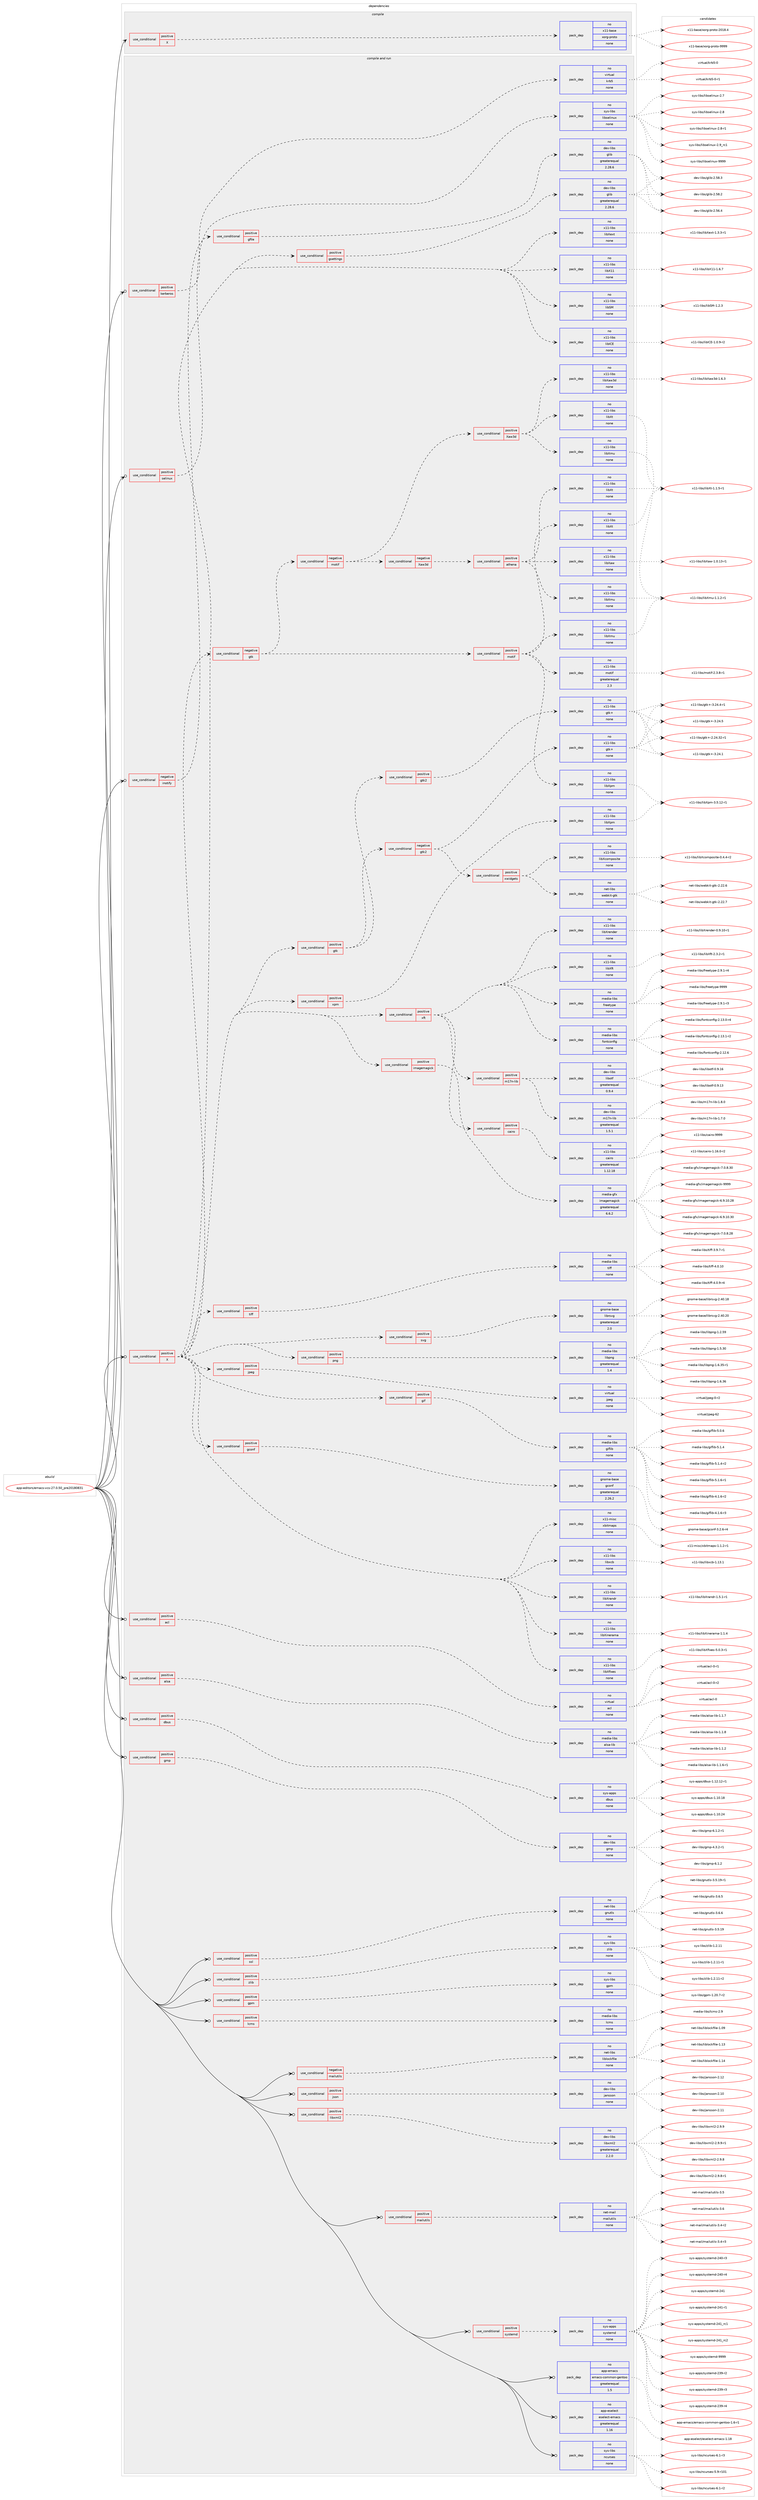 digraph prolog {

# *************
# Graph options
# *************

newrank=true;
concentrate=true;
compound=true;
graph [rankdir=LR,fontname=Helvetica,fontsize=10,ranksep=1.5];#, ranksep=2.5, nodesep=0.2];
edge  [arrowhead=vee];
node  [fontname=Helvetica,fontsize=10];

# **********
# The ebuild
# **********

subgraph cluster_leftcol {
color=gray;
rank=same;
label=<<i>ebuild</i>>;
id [label="app-editors/emacs-vcs-27.0.50_pre20180831", color=red, width=4, href="../app-editors/emacs-vcs-27.0.50_pre20180831.svg"];
}

# ****************
# The dependencies
# ****************

subgraph cluster_midcol {
color=gray;
label=<<i>dependencies</i>>;
subgraph cluster_compile {
fillcolor="#eeeeee";
style=filled;
label=<<i>compile</i>>;
subgraph cond348593 {
dependency1279697 [label=<<TABLE BORDER="0" CELLBORDER="1" CELLSPACING="0" CELLPADDING="4"><TR><TD ROWSPAN="3" CELLPADDING="10">use_conditional</TD></TR><TR><TD>positive</TD></TR><TR><TD>X</TD></TR></TABLE>>, shape=none, color=red];
subgraph pack911200 {
dependency1279698 [label=<<TABLE BORDER="0" CELLBORDER="1" CELLSPACING="0" CELLPADDING="4" WIDTH="220"><TR><TD ROWSPAN="6" CELLPADDING="30">pack_dep</TD></TR><TR><TD WIDTH="110">no</TD></TR><TR><TD>x11-base</TD></TR><TR><TD>xorg-proto</TD></TR><TR><TD>none</TD></TR><TR><TD></TD></TR></TABLE>>, shape=none, color=blue];
}
dependency1279697:e -> dependency1279698:w [weight=20,style="dashed",arrowhead="vee"];
}
id:e -> dependency1279697:w [weight=20,style="solid",arrowhead="vee"];
}
subgraph cluster_compileandrun {
fillcolor="#eeeeee";
style=filled;
label=<<i>compile and run</i>>;
subgraph cond348594 {
dependency1279699 [label=<<TABLE BORDER="0" CELLBORDER="1" CELLSPACING="0" CELLPADDING="4"><TR><TD ROWSPAN="3" CELLPADDING="10">use_conditional</TD></TR><TR><TD>negative</TD></TR><TR><TD>inotify</TD></TR></TABLE>>, shape=none, color=red];
subgraph cond348595 {
dependency1279700 [label=<<TABLE BORDER="0" CELLBORDER="1" CELLSPACING="0" CELLPADDING="4"><TR><TD ROWSPAN="3" CELLPADDING="10">use_conditional</TD></TR><TR><TD>positive</TD></TR><TR><TD>gfile</TD></TR></TABLE>>, shape=none, color=red];
subgraph pack911201 {
dependency1279701 [label=<<TABLE BORDER="0" CELLBORDER="1" CELLSPACING="0" CELLPADDING="4" WIDTH="220"><TR><TD ROWSPAN="6" CELLPADDING="30">pack_dep</TD></TR><TR><TD WIDTH="110">no</TD></TR><TR><TD>dev-libs</TD></TR><TR><TD>glib</TD></TR><TR><TD>greaterequal</TD></TR><TR><TD>2.28.6</TD></TR></TABLE>>, shape=none, color=blue];
}
dependency1279700:e -> dependency1279701:w [weight=20,style="dashed",arrowhead="vee"];
}
dependency1279699:e -> dependency1279700:w [weight=20,style="dashed",arrowhead="vee"];
}
id:e -> dependency1279699:w [weight=20,style="solid",arrowhead="odotvee"];
subgraph cond348596 {
dependency1279702 [label=<<TABLE BORDER="0" CELLBORDER="1" CELLSPACING="0" CELLPADDING="4"><TR><TD ROWSPAN="3" CELLPADDING="10">use_conditional</TD></TR><TR><TD>negative</TD></TR><TR><TD>mailutils</TD></TR></TABLE>>, shape=none, color=red];
subgraph pack911202 {
dependency1279703 [label=<<TABLE BORDER="0" CELLBORDER="1" CELLSPACING="0" CELLPADDING="4" WIDTH="220"><TR><TD ROWSPAN="6" CELLPADDING="30">pack_dep</TD></TR><TR><TD WIDTH="110">no</TD></TR><TR><TD>net-libs</TD></TR><TR><TD>liblockfile</TD></TR><TR><TD>none</TD></TR><TR><TD></TD></TR></TABLE>>, shape=none, color=blue];
}
dependency1279702:e -> dependency1279703:w [weight=20,style="dashed",arrowhead="vee"];
}
id:e -> dependency1279702:w [weight=20,style="solid",arrowhead="odotvee"];
subgraph cond348597 {
dependency1279704 [label=<<TABLE BORDER="0" CELLBORDER="1" CELLSPACING="0" CELLPADDING="4"><TR><TD ROWSPAN="3" CELLPADDING="10">use_conditional</TD></TR><TR><TD>positive</TD></TR><TR><TD>X</TD></TR></TABLE>>, shape=none, color=red];
subgraph pack911203 {
dependency1279705 [label=<<TABLE BORDER="0" CELLBORDER="1" CELLSPACING="0" CELLPADDING="4" WIDTH="220"><TR><TD ROWSPAN="6" CELLPADDING="30">pack_dep</TD></TR><TR><TD WIDTH="110">no</TD></TR><TR><TD>x11-libs</TD></TR><TR><TD>libICE</TD></TR><TR><TD>none</TD></TR><TR><TD></TD></TR></TABLE>>, shape=none, color=blue];
}
dependency1279704:e -> dependency1279705:w [weight=20,style="dashed",arrowhead="vee"];
subgraph pack911204 {
dependency1279706 [label=<<TABLE BORDER="0" CELLBORDER="1" CELLSPACING="0" CELLPADDING="4" WIDTH="220"><TR><TD ROWSPAN="6" CELLPADDING="30">pack_dep</TD></TR><TR><TD WIDTH="110">no</TD></TR><TR><TD>x11-libs</TD></TR><TR><TD>libSM</TD></TR><TR><TD>none</TD></TR><TR><TD></TD></TR></TABLE>>, shape=none, color=blue];
}
dependency1279704:e -> dependency1279706:w [weight=20,style="dashed",arrowhead="vee"];
subgraph pack911205 {
dependency1279707 [label=<<TABLE BORDER="0" CELLBORDER="1" CELLSPACING="0" CELLPADDING="4" WIDTH="220"><TR><TD ROWSPAN="6" CELLPADDING="30">pack_dep</TD></TR><TR><TD WIDTH="110">no</TD></TR><TR><TD>x11-libs</TD></TR><TR><TD>libX11</TD></TR><TR><TD>none</TD></TR><TR><TD></TD></TR></TABLE>>, shape=none, color=blue];
}
dependency1279704:e -> dependency1279707:w [weight=20,style="dashed",arrowhead="vee"];
subgraph pack911206 {
dependency1279708 [label=<<TABLE BORDER="0" CELLBORDER="1" CELLSPACING="0" CELLPADDING="4" WIDTH="220"><TR><TD ROWSPAN="6" CELLPADDING="30">pack_dep</TD></TR><TR><TD WIDTH="110">no</TD></TR><TR><TD>x11-libs</TD></TR><TR><TD>libXext</TD></TR><TR><TD>none</TD></TR><TR><TD></TD></TR></TABLE>>, shape=none, color=blue];
}
dependency1279704:e -> dependency1279708:w [weight=20,style="dashed",arrowhead="vee"];
subgraph pack911207 {
dependency1279709 [label=<<TABLE BORDER="0" CELLBORDER="1" CELLSPACING="0" CELLPADDING="4" WIDTH="220"><TR><TD ROWSPAN="6" CELLPADDING="30">pack_dep</TD></TR><TR><TD WIDTH="110">no</TD></TR><TR><TD>x11-libs</TD></TR><TR><TD>libXfixes</TD></TR><TR><TD>none</TD></TR><TR><TD></TD></TR></TABLE>>, shape=none, color=blue];
}
dependency1279704:e -> dependency1279709:w [weight=20,style="dashed",arrowhead="vee"];
subgraph pack911208 {
dependency1279710 [label=<<TABLE BORDER="0" CELLBORDER="1" CELLSPACING="0" CELLPADDING="4" WIDTH="220"><TR><TD ROWSPAN="6" CELLPADDING="30">pack_dep</TD></TR><TR><TD WIDTH="110">no</TD></TR><TR><TD>x11-libs</TD></TR><TR><TD>libXinerama</TD></TR><TR><TD>none</TD></TR><TR><TD></TD></TR></TABLE>>, shape=none, color=blue];
}
dependency1279704:e -> dependency1279710:w [weight=20,style="dashed",arrowhead="vee"];
subgraph pack911209 {
dependency1279711 [label=<<TABLE BORDER="0" CELLBORDER="1" CELLSPACING="0" CELLPADDING="4" WIDTH="220"><TR><TD ROWSPAN="6" CELLPADDING="30">pack_dep</TD></TR><TR><TD WIDTH="110">no</TD></TR><TR><TD>x11-libs</TD></TR><TR><TD>libXrandr</TD></TR><TR><TD>none</TD></TR><TR><TD></TD></TR></TABLE>>, shape=none, color=blue];
}
dependency1279704:e -> dependency1279711:w [weight=20,style="dashed",arrowhead="vee"];
subgraph pack911210 {
dependency1279712 [label=<<TABLE BORDER="0" CELLBORDER="1" CELLSPACING="0" CELLPADDING="4" WIDTH="220"><TR><TD ROWSPAN="6" CELLPADDING="30">pack_dep</TD></TR><TR><TD WIDTH="110">no</TD></TR><TR><TD>x11-libs</TD></TR><TR><TD>libxcb</TD></TR><TR><TD>none</TD></TR><TR><TD></TD></TR></TABLE>>, shape=none, color=blue];
}
dependency1279704:e -> dependency1279712:w [weight=20,style="dashed",arrowhead="vee"];
subgraph pack911211 {
dependency1279713 [label=<<TABLE BORDER="0" CELLBORDER="1" CELLSPACING="0" CELLPADDING="4" WIDTH="220"><TR><TD ROWSPAN="6" CELLPADDING="30">pack_dep</TD></TR><TR><TD WIDTH="110">no</TD></TR><TR><TD>x11-misc</TD></TR><TR><TD>xbitmaps</TD></TR><TR><TD>none</TD></TR><TR><TD></TD></TR></TABLE>>, shape=none, color=blue];
}
dependency1279704:e -> dependency1279713:w [weight=20,style="dashed",arrowhead="vee"];
subgraph cond348598 {
dependency1279714 [label=<<TABLE BORDER="0" CELLBORDER="1" CELLSPACING="0" CELLPADDING="4"><TR><TD ROWSPAN="3" CELLPADDING="10">use_conditional</TD></TR><TR><TD>positive</TD></TR><TR><TD>gconf</TD></TR></TABLE>>, shape=none, color=red];
subgraph pack911212 {
dependency1279715 [label=<<TABLE BORDER="0" CELLBORDER="1" CELLSPACING="0" CELLPADDING="4" WIDTH="220"><TR><TD ROWSPAN="6" CELLPADDING="30">pack_dep</TD></TR><TR><TD WIDTH="110">no</TD></TR><TR><TD>gnome-base</TD></TR><TR><TD>gconf</TD></TR><TR><TD>greaterequal</TD></TR><TR><TD>2.26.2</TD></TR></TABLE>>, shape=none, color=blue];
}
dependency1279714:e -> dependency1279715:w [weight=20,style="dashed",arrowhead="vee"];
}
dependency1279704:e -> dependency1279714:w [weight=20,style="dashed",arrowhead="vee"];
subgraph cond348599 {
dependency1279716 [label=<<TABLE BORDER="0" CELLBORDER="1" CELLSPACING="0" CELLPADDING="4"><TR><TD ROWSPAN="3" CELLPADDING="10">use_conditional</TD></TR><TR><TD>positive</TD></TR><TR><TD>gsettings</TD></TR></TABLE>>, shape=none, color=red];
subgraph pack911213 {
dependency1279717 [label=<<TABLE BORDER="0" CELLBORDER="1" CELLSPACING="0" CELLPADDING="4" WIDTH="220"><TR><TD ROWSPAN="6" CELLPADDING="30">pack_dep</TD></TR><TR><TD WIDTH="110">no</TD></TR><TR><TD>dev-libs</TD></TR><TR><TD>glib</TD></TR><TR><TD>greaterequal</TD></TR><TR><TD>2.28.6</TD></TR></TABLE>>, shape=none, color=blue];
}
dependency1279716:e -> dependency1279717:w [weight=20,style="dashed",arrowhead="vee"];
}
dependency1279704:e -> dependency1279716:w [weight=20,style="dashed",arrowhead="vee"];
subgraph cond348600 {
dependency1279718 [label=<<TABLE BORDER="0" CELLBORDER="1" CELLSPACING="0" CELLPADDING="4"><TR><TD ROWSPAN="3" CELLPADDING="10">use_conditional</TD></TR><TR><TD>positive</TD></TR><TR><TD>gif</TD></TR></TABLE>>, shape=none, color=red];
subgraph pack911214 {
dependency1279719 [label=<<TABLE BORDER="0" CELLBORDER="1" CELLSPACING="0" CELLPADDING="4" WIDTH="220"><TR><TD ROWSPAN="6" CELLPADDING="30">pack_dep</TD></TR><TR><TD WIDTH="110">no</TD></TR><TR><TD>media-libs</TD></TR><TR><TD>giflib</TD></TR><TR><TD>none</TD></TR><TR><TD></TD></TR></TABLE>>, shape=none, color=blue];
}
dependency1279718:e -> dependency1279719:w [weight=20,style="dashed",arrowhead="vee"];
}
dependency1279704:e -> dependency1279718:w [weight=20,style="dashed",arrowhead="vee"];
subgraph cond348601 {
dependency1279720 [label=<<TABLE BORDER="0" CELLBORDER="1" CELLSPACING="0" CELLPADDING="4"><TR><TD ROWSPAN="3" CELLPADDING="10">use_conditional</TD></TR><TR><TD>positive</TD></TR><TR><TD>jpeg</TD></TR></TABLE>>, shape=none, color=red];
subgraph pack911215 {
dependency1279721 [label=<<TABLE BORDER="0" CELLBORDER="1" CELLSPACING="0" CELLPADDING="4" WIDTH="220"><TR><TD ROWSPAN="6" CELLPADDING="30">pack_dep</TD></TR><TR><TD WIDTH="110">no</TD></TR><TR><TD>virtual</TD></TR><TR><TD>jpeg</TD></TR><TR><TD>none</TD></TR><TR><TD></TD></TR></TABLE>>, shape=none, color=blue];
}
dependency1279720:e -> dependency1279721:w [weight=20,style="dashed",arrowhead="vee"];
}
dependency1279704:e -> dependency1279720:w [weight=20,style="dashed",arrowhead="vee"];
subgraph cond348602 {
dependency1279722 [label=<<TABLE BORDER="0" CELLBORDER="1" CELLSPACING="0" CELLPADDING="4"><TR><TD ROWSPAN="3" CELLPADDING="10">use_conditional</TD></TR><TR><TD>positive</TD></TR><TR><TD>png</TD></TR></TABLE>>, shape=none, color=red];
subgraph pack911216 {
dependency1279723 [label=<<TABLE BORDER="0" CELLBORDER="1" CELLSPACING="0" CELLPADDING="4" WIDTH="220"><TR><TD ROWSPAN="6" CELLPADDING="30">pack_dep</TD></TR><TR><TD WIDTH="110">no</TD></TR><TR><TD>media-libs</TD></TR><TR><TD>libpng</TD></TR><TR><TD>greaterequal</TD></TR><TR><TD>1.4</TD></TR></TABLE>>, shape=none, color=blue];
}
dependency1279722:e -> dependency1279723:w [weight=20,style="dashed",arrowhead="vee"];
}
dependency1279704:e -> dependency1279722:w [weight=20,style="dashed",arrowhead="vee"];
subgraph cond348603 {
dependency1279724 [label=<<TABLE BORDER="0" CELLBORDER="1" CELLSPACING="0" CELLPADDING="4"><TR><TD ROWSPAN="3" CELLPADDING="10">use_conditional</TD></TR><TR><TD>positive</TD></TR><TR><TD>svg</TD></TR></TABLE>>, shape=none, color=red];
subgraph pack911217 {
dependency1279725 [label=<<TABLE BORDER="0" CELLBORDER="1" CELLSPACING="0" CELLPADDING="4" WIDTH="220"><TR><TD ROWSPAN="6" CELLPADDING="30">pack_dep</TD></TR><TR><TD WIDTH="110">no</TD></TR><TR><TD>gnome-base</TD></TR><TR><TD>librsvg</TD></TR><TR><TD>greaterequal</TD></TR><TR><TD>2.0</TD></TR></TABLE>>, shape=none, color=blue];
}
dependency1279724:e -> dependency1279725:w [weight=20,style="dashed",arrowhead="vee"];
}
dependency1279704:e -> dependency1279724:w [weight=20,style="dashed",arrowhead="vee"];
subgraph cond348604 {
dependency1279726 [label=<<TABLE BORDER="0" CELLBORDER="1" CELLSPACING="0" CELLPADDING="4"><TR><TD ROWSPAN="3" CELLPADDING="10">use_conditional</TD></TR><TR><TD>positive</TD></TR><TR><TD>tiff</TD></TR></TABLE>>, shape=none, color=red];
subgraph pack911218 {
dependency1279727 [label=<<TABLE BORDER="0" CELLBORDER="1" CELLSPACING="0" CELLPADDING="4" WIDTH="220"><TR><TD ROWSPAN="6" CELLPADDING="30">pack_dep</TD></TR><TR><TD WIDTH="110">no</TD></TR><TR><TD>media-libs</TD></TR><TR><TD>tiff</TD></TR><TR><TD>none</TD></TR><TR><TD></TD></TR></TABLE>>, shape=none, color=blue];
}
dependency1279726:e -> dependency1279727:w [weight=20,style="dashed",arrowhead="vee"];
}
dependency1279704:e -> dependency1279726:w [weight=20,style="dashed",arrowhead="vee"];
subgraph cond348605 {
dependency1279728 [label=<<TABLE BORDER="0" CELLBORDER="1" CELLSPACING="0" CELLPADDING="4"><TR><TD ROWSPAN="3" CELLPADDING="10">use_conditional</TD></TR><TR><TD>positive</TD></TR><TR><TD>xpm</TD></TR></TABLE>>, shape=none, color=red];
subgraph pack911219 {
dependency1279729 [label=<<TABLE BORDER="0" CELLBORDER="1" CELLSPACING="0" CELLPADDING="4" WIDTH="220"><TR><TD ROWSPAN="6" CELLPADDING="30">pack_dep</TD></TR><TR><TD WIDTH="110">no</TD></TR><TR><TD>x11-libs</TD></TR><TR><TD>libXpm</TD></TR><TR><TD>none</TD></TR><TR><TD></TD></TR></TABLE>>, shape=none, color=blue];
}
dependency1279728:e -> dependency1279729:w [weight=20,style="dashed",arrowhead="vee"];
}
dependency1279704:e -> dependency1279728:w [weight=20,style="dashed",arrowhead="vee"];
subgraph cond348606 {
dependency1279730 [label=<<TABLE BORDER="0" CELLBORDER="1" CELLSPACING="0" CELLPADDING="4"><TR><TD ROWSPAN="3" CELLPADDING="10">use_conditional</TD></TR><TR><TD>positive</TD></TR><TR><TD>imagemagick</TD></TR></TABLE>>, shape=none, color=red];
subgraph pack911220 {
dependency1279731 [label=<<TABLE BORDER="0" CELLBORDER="1" CELLSPACING="0" CELLPADDING="4" WIDTH="220"><TR><TD ROWSPAN="6" CELLPADDING="30">pack_dep</TD></TR><TR><TD WIDTH="110">no</TD></TR><TR><TD>media-gfx</TD></TR><TR><TD>imagemagick</TD></TR><TR><TD>greaterequal</TD></TR><TR><TD>6.6.2</TD></TR></TABLE>>, shape=none, color=blue];
}
dependency1279730:e -> dependency1279731:w [weight=20,style="dashed",arrowhead="vee"];
}
dependency1279704:e -> dependency1279730:w [weight=20,style="dashed",arrowhead="vee"];
subgraph cond348607 {
dependency1279732 [label=<<TABLE BORDER="0" CELLBORDER="1" CELLSPACING="0" CELLPADDING="4"><TR><TD ROWSPAN="3" CELLPADDING="10">use_conditional</TD></TR><TR><TD>positive</TD></TR><TR><TD>xft</TD></TR></TABLE>>, shape=none, color=red];
subgraph pack911221 {
dependency1279733 [label=<<TABLE BORDER="0" CELLBORDER="1" CELLSPACING="0" CELLPADDING="4" WIDTH="220"><TR><TD ROWSPAN="6" CELLPADDING="30">pack_dep</TD></TR><TR><TD WIDTH="110">no</TD></TR><TR><TD>media-libs</TD></TR><TR><TD>fontconfig</TD></TR><TR><TD>none</TD></TR><TR><TD></TD></TR></TABLE>>, shape=none, color=blue];
}
dependency1279732:e -> dependency1279733:w [weight=20,style="dashed",arrowhead="vee"];
subgraph pack911222 {
dependency1279734 [label=<<TABLE BORDER="0" CELLBORDER="1" CELLSPACING="0" CELLPADDING="4" WIDTH="220"><TR><TD ROWSPAN="6" CELLPADDING="30">pack_dep</TD></TR><TR><TD WIDTH="110">no</TD></TR><TR><TD>media-libs</TD></TR><TR><TD>freetype</TD></TR><TR><TD>none</TD></TR><TR><TD></TD></TR></TABLE>>, shape=none, color=blue];
}
dependency1279732:e -> dependency1279734:w [weight=20,style="dashed",arrowhead="vee"];
subgraph pack911223 {
dependency1279735 [label=<<TABLE BORDER="0" CELLBORDER="1" CELLSPACING="0" CELLPADDING="4" WIDTH="220"><TR><TD ROWSPAN="6" CELLPADDING="30">pack_dep</TD></TR><TR><TD WIDTH="110">no</TD></TR><TR><TD>x11-libs</TD></TR><TR><TD>libXft</TD></TR><TR><TD>none</TD></TR><TR><TD></TD></TR></TABLE>>, shape=none, color=blue];
}
dependency1279732:e -> dependency1279735:w [weight=20,style="dashed",arrowhead="vee"];
subgraph pack911224 {
dependency1279736 [label=<<TABLE BORDER="0" CELLBORDER="1" CELLSPACING="0" CELLPADDING="4" WIDTH="220"><TR><TD ROWSPAN="6" CELLPADDING="30">pack_dep</TD></TR><TR><TD WIDTH="110">no</TD></TR><TR><TD>x11-libs</TD></TR><TR><TD>libXrender</TD></TR><TR><TD>none</TD></TR><TR><TD></TD></TR></TABLE>>, shape=none, color=blue];
}
dependency1279732:e -> dependency1279736:w [weight=20,style="dashed",arrowhead="vee"];
subgraph cond348608 {
dependency1279737 [label=<<TABLE BORDER="0" CELLBORDER="1" CELLSPACING="0" CELLPADDING="4"><TR><TD ROWSPAN="3" CELLPADDING="10">use_conditional</TD></TR><TR><TD>positive</TD></TR><TR><TD>cairo</TD></TR></TABLE>>, shape=none, color=red];
subgraph pack911225 {
dependency1279738 [label=<<TABLE BORDER="0" CELLBORDER="1" CELLSPACING="0" CELLPADDING="4" WIDTH="220"><TR><TD ROWSPAN="6" CELLPADDING="30">pack_dep</TD></TR><TR><TD WIDTH="110">no</TD></TR><TR><TD>x11-libs</TD></TR><TR><TD>cairo</TD></TR><TR><TD>greaterequal</TD></TR><TR><TD>1.12.18</TD></TR></TABLE>>, shape=none, color=blue];
}
dependency1279737:e -> dependency1279738:w [weight=20,style="dashed",arrowhead="vee"];
}
dependency1279732:e -> dependency1279737:w [weight=20,style="dashed",arrowhead="vee"];
subgraph cond348609 {
dependency1279739 [label=<<TABLE BORDER="0" CELLBORDER="1" CELLSPACING="0" CELLPADDING="4"><TR><TD ROWSPAN="3" CELLPADDING="10">use_conditional</TD></TR><TR><TD>positive</TD></TR><TR><TD>m17n-lib</TD></TR></TABLE>>, shape=none, color=red];
subgraph pack911226 {
dependency1279740 [label=<<TABLE BORDER="0" CELLBORDER="1" CELLSPACING="0" CELLPADDING="4" WIDTH="220"><TR><TD ROWSPAN="6" CELLPADDING="30">pack_dep</TD></TR><TR><TD WIDTH="110">no</TD></TR><TR><TD>dev-libs</TD></TR><TR><TD>libotf</TD></TR><TR><TD>greaterequal</TD></TR><TR><TD>0.9.4</TD></TR></TABLE>>, shape=none, color=blue];
}
dependency1279739:e -> dependency1279740:w [weight=20,style="dashed",arrowhead="vee"];
subgraph pack911227 {
dependency1279741 [label=<<TABLE BORDER="0" CELLBORDER="1" CELLSPACING="0" CELLPADDING="4" WIDTH="220"><TR><TD ROWSPAN="6" CELLPADDING="30">pack_dep</TD></TR><TR><TD WIDTH="110">no</TD></TR><TR><TD>dev-libs</TD></TR><TR><TD>m17n-lib</TD></TR><TR><TD>greaterequal</TD></TR><TR><TD>1.5.1</TD></TR></TABLE>>, shape=none, color=blue];
}
dependency1279739:e -> dependency1279741:w [weight=20,style="dashed",arrowhead="vee"];
}
dependency1279732:e -> dependency1279739:w [weight=20,style="dashed",arrowhead="vee"];
}
dependency1279704:e -> dependency1279732:w [weight=20,style="dashed",arrowhead="vee"];
subgraph cond348610 {
dependency1279742 [label=<<TABLE BORDER="0" CELLBORDER="1" CELLSPACING="0" CELLPADDING="4"><TR><TD ROWSPAN="3" CELLPADDING="10">use_conditional</TD></TR><TR><TD>positive</TD></TR><TR><TD>gtk</TD></TR></TABLE>>, shape=none, color=red];
subgraph cond348611 {
dependency1279743 [label=<<TABLE BORDER="0" CELLBORDER="1" CELLSPACING="0" CELLPADDING="4"><TR><TD ROWSPAN="3" CELLPADDING="10">use_conditional</TD></TR><TR><TD>positive</TD></TR><TR><TD>gtk2</TD></TR></TABLE>>, shape=none, color=red];
subgraph pack911228 {
dependency1279744 [label=<<TABLE BORDER="0" CELLBORDER="1" CELLSPACING="0" CELLPADDING="4" WIDTH="220"><TR><TD ROWSPAN="6" CELLPADDING="30">pack_dep</TD></TR><TR><TD WIDTH="110">no</TD></TR><TR><TD>x11-libs</TD></TR><TR><TD>gtk+</TD></TR><TR><TD>none</TD></TR><TR><TD></TD></TR></TABLE>>, shape=none, color=blue];
}
dependency1279743:e -> dependency1279744:w [weight=20,style="dashed",arrowhead="vee"];
}
dependency1279742:e -> dependency1279743:w [weight=20,style="dashed",arrowhead="vee"];
subgraph cond348612 {
dependency1279745 [label=<<TABLE BORDER="0" CELLBORDER="1" CELLSPACING="0" CELLPADDING="4"><TR><TD ROWSPAN="3" CELLPADDING="10">use_conditional</TD></TR><TR><TD>negative</TD></TR><TR><TD>gtk2</TD></TR></TABLE>>, shape=none, color=red];
subgraph pack911229 {
dependency1279746 [label=<<TABLE BORDER="0" CELLBORDER="1" CELLSPACING="0" CELLPADDING="4" WIDTH="220"><TR><TD ROWSPAN="6" CELLPADDING="30">pack_dep</TD></TR><TR><TD WIDTH="110">no</TD></TR><TR><TD>x11-libs</TD></TR><TR><TD>gtk+</TD></TR><TR><TD>none</TD></TR><TR><TD></TD></TR></TABLE>>, shape=none, color=blue];
}
dependency1279745:e -> dependency1279746:w [weight=20,style="dashed",arrowhead="vee"];
subgraph cond348613 {
dependency1279747 [label=<<TABLE BORDER="0" CELLBORDER="1" CELLSPACING="0" CELLPADDING="4"><TR><TD ROWSPAN="3" CELLPADDING="10">use_conditional</TD></TR><TR><TD>positive</TD></TR><TR><TD>xwidgets</TD></TR></TABLE>>, shape=none, color=red];
subgraph pack911230 {
dependency1279748 [label=<<TABLE BORDER="0" CELLBORDER="1" CELLSPACING="0" CELLPADDING="4" WIDTH="220"><TR><TD ROWSPAN="6" CELLPADDING="30">pack_dep</TD></TR><TR><TD WIDTH="110">no</TD></TR><TR><TD>net-libs</TD></TR><TR><TD>webkit-gtk</TD></TR><TR><TD>none</TD></TR><TR><TD></TD></TR></TABLE>>, shape=none, color=blue];
}
dependency1279747:e -> dependency1279748:w [weight=20,style="dashed",arrowhead="vee"];
subgraph pack911231 {
dependency1279749 [label=<<TABLE BORDER="0" CELLBORDER="1" CELLSPACING="0" CELLPADDING="4" WIDTH="220"><TR><TD ROWSPAN="6" CELLPADDING="30">pack_dep</TD></TR><TR><TD WIDTH="110">no</TD></TR><TR><TD>x11-libs</TD></TR><TR><TD>libXcomposite</TD></TR><TR><TD>none</TD></TR><TR><TD></TD></TR></TABLE>>, shape=none, color=blue];
}
dependency1279747:e -> dependency1279749:w [weight=20,style="dashed",arrowhead="vee"];
}
dependency1279745:e -> dependency1279747:w [weight=20,style="dashed",arrowhead="vee"];
}
dependency1279742:e -> dependency1279745:w [weight=20,style="dashed",arrowhead="vee"];
}
dependency1279704:e -> dependency1279742:w [weight=20,style="dashed",arrowhead="vee"];
subgraph cond348614 {
dependency1279750 [label=<<TABLE BORDER="0" CELLBORDER="1" CELLSPACING="0" CELLPADDING="4"><TR><TD ROWSPAN="3" CELLPADDING="10">use_conditional</TD></TR><TR><TD>negative</TD></TR><TR><TD>gtk</TD></TR></TABLE>>, shape=none, color=red];
subgraph cond348615 {
dependency1279751 [label=<<TABLE BORDER="0" CELLBORDER="1" CELLSPACING="0" CELLPADDING="4"><TR><TD ROWSPAN="3" CELLPADDING="10">use_conditional</TD></TR><TR><TD>positive</TD></TR><TR><TD>motif</TD></TR></TABLE>>, shape=none, color=red];
subgraph pack911232 {
dependency1279752 [label=<<TABLE BORDER="0" CELLBORDER="1" CELLSPACING="0" CELLPADDING="4" WIDTH="220"><TR><TD ROWSPAN="6" CELLPADDING="30">pack_dep</TD></TR><TR><TD WIDTH="110">no</TD></TR><TR><TD>x11-libs</TD></TR><TR><TD>motif</TD></TR><TR><TD>greaterequal</TD></TR><TR><TD>2.3</TD></TR></TABLE>>, shape=none, color=blue];
}
dependency1279751:e -> dependency1279752:w [weight=20,style="dashed",arrowhead="vee"];
subgraph pack911233 {
dependency1279753 [label=<<TABLE BORDER="0" CELLBORDER="1" CELLSPACING="0" CELLPADDING="4" WIDTH="220"><TR><TD ROWSPAN="6" CELLPADDING="30">pack_dep</TD></TR><TR><TD WIDTH="110">no</TD></TR><TR><TD>x11-libs</TD></TR><TR><TD>libXpm</TD></TR><TR><TD>none</TD></TR><TR><TD></TD></TR></TABLE>>, shape=none, color=blue];
}
dependency1279751:e -> dependency1279753:w [weight=20,style="dashed",arrowhead="vee"];
subgraph pack911234 {
dependency1279754 [label=<<TABLE BORDER="0" CELLBORDER="1" CELLSPACING="0" CELLPADDING="4" WIDTH="220"><TR><TD ROWSPAN="6" CELLPADDING="30">pack_dep</TD></TR><TR><TD WIDTH="110">no</TD></TR><TR><TD>x11-libs</TD></TR><TR><TD>libXmu</TD></TR><TR><TD>none</TD></TR><TR><TD></TD></TR></TABLE>>, shape=none, color=blue];
}
dependency1279751:e -> dependency1279754:w [weight=20,style="dashed",arrowhead="vee"];
subgraph pack911235 {
dependency1279755 [label=<<TABLE BORDER="0" CELLBORDER="1" CELLSPACING="0" CELLPADDING="4" WIDTH="220"><TR><TD ROWSPAN="6" CELLPADDING="30">pack_dep</TD></TR><TR><TD WIDTH="110">no</TD></TR><TR><TD>x11-libs</TD></TR><TR><TD>libXt</TD></TR><TR><TD>none</TD></TR><TR><TD></TD></TR></TABLE>>, shape=none, color=blue];
}
dependency1279751:e -> dependency1279755:w [weight=20,style="dashed",arrowhead="vee"];
}
dependency1279750:e -> dependency1279751:w [weight=20,style="dashed",arrowhead="vee"];
subgraph cond348616 {
dependency1279756 [label=<<TABLE BORDER="0" CELLBORDER="1" CELLSPACING="0" CELLPADDING="4"><TR><TD ROWSPAN="3" CELLPADDING="10">use_conditional</TD></TR><TR><TD>negative</TD></TR><TR><TD>motif</TD></TR></TABLE>>, shape=none, color=red];
subgraph cond348617 {
dependency1279757 [label=<<TABLE BORDER="0" CELLBORDER="1" CELLSPACING="0" CELLPADDING="4"><TR><TD ROWSPAN="3" CELLPADDING="10">use_conditional</TD></TR><TR><TD>positive</TD></TR><TR><TD>Xaw3d</TD></TR></TABLE>>, shape=none, color=red];
subgraph pack911236 {
dependency1279758 [label=<<TABLE BORDER="0" CELLBORDER="1" CELLSPACING="0" CELLPADDING="4" WIDTH="220"><TR><TD ROWSPAN="6" CELLPADDING="30">pack_dep</TD></TR><TR><TD WIDTH="110">no</TD></TR><TR><TD>x11-libs</TD></TR><TR><TD>libXaw3d</TD></TR><TR><TD>none</TD></TR><TR><TD></TD></TR></TABLE>>, shape=none, color=blue];
}
dependency1279757:e -> dependency1279758:w [weight=20,style="dashed",arrowhead="vee"];
subgraph pack911237 {
dependency1279759 [label=<<TABLE BORDER="0" CELLBORDER="1" CELLSPACING="0" CELLPADDING="4" WIDTH="220"><TR><TD ROWSPAN="6" CELLPADDING="30">pack_dep</TD></TR><TR><TD WIDTH="110">no</TD></TR><TR><TD>x11-libs</TD></TR><TR><TD>libXmu</TD></TR><TR><TD>none</TD></TR><TR><TD></TD></TR></TABLE>>, shape=none, color=blue];
}
dependency1279757:e -> dependency1279759:w [weight=20,style="dashed",arrowhead="vee"];
subgraph pack911238 {
dependency1279760 [label=<<TABLE BORDER="0" CELLBORDER="1" CELLSPACING="0" CELLPADDING="4" WIDTH="220"><TR><TD ROWSPAN="6" CELLPADDING="30">pack_dep</TD></TR><TR><TD WIDTH="110">no</TD></TR><TR><TD>x11-libs</TD></TR><TR><TD>libXt</TD></TR><TR><TD>none</TD></TR><TR><TD></TD></TR></TABLE>>, shape=none, color=blue];
}
dependency1279757:e -> dependency1279760:w [weight=20,style="dashed",arrowhead="vee"];
}
dependency1279756:e -> dependency1279757:w [weight=20,style="dashed",arrowhead="vee"];
subgraph cond348618 {
dependency1279761 [label=<<TABLE BORDER="0" CELLBORDER="1" CELLSPACING="0" CELLPADDING="4"><TR><TD ROWSPAN="3" CELLPADDING="10">use_conditional</TD></TR><TR><TD>negative</TD></TR><TR><TD>Xaw3d</TD></TR></TABLE>>, shape=none, color=red];
subgraph cond348619 {
dependency1279762 [label=<<TABLE BORDER="0" CELLBORDER="1" CELLSPACING="0" CELLPADDING="4"><TR><TD ROWSPAN="3" CELLPADDING="10">use_conditional</TD></TR><TR><TD>positive</TD></TR><TR><TD>athena</TD></TR></TABLE>>, shape=none, color=red];
subgraph pack911239 {
dependency1279763 [label=<<TABLE BORDER="0" CELLBORDER="1" CELLSPACING="0" CELLPADDING="4" WIDTH="220"><TR><TD ROWSPAN="6" CELLPADDING="30">pack_dep</TD></TR><TR><TD WIDTH="110">no</TD></TR><TR><TD>x11-libs</TD></TR><TR><TD>libXaw</TD></TR><TR><TD>none</TD></TR><TR><TD></TD></TR></TABLE>>, shape=none, color=blue];
}
dependency1279762:e -> dependency1279763:w [weight=20,style="dashed",arrowhead="vee"];
subgraph pack911240 {
dependency1279764 [label=<<TABLE BORDER="0" CELLBORDER="1" CELLSPACING="0" CELLPADDING="4" WIDTH="220"><TR><TD ROWSPAN="6" CELLPADDING="30">pack_dep</TD></TR><TR><TD WIDTH="110">no</TD></TR><TR><TD>x11-libs</TD></TR><TR><TD>libXmu</TD></TR><TR><TD>none</TD></TR><TR><TD></TD></TR></TABLE>>, shape=none, color=blue];
}
dependency1279762:e -> dependency1279764:w [weight=20,style="dashed",arrowhead="vee"];
subgraph pack911241 {
dependency1279765 [label=<<TABLE BORDER="0" CELLBORDER="1" CELLSPACING="0" CELLPADDING="4" WIDTH="220"><TR><TD ROWSPAN="6" CELLPADDING="30">pack_dep</TD></TR><TR><TD WIDTH="110">no</TD></TR><TR><TD>x11-libs</TD></TR><TR><TD>libXt</TD></TR><TR><TD>none</TD></TR><TR><TD></TD></TR></TABLE>>, shape=none, color=blue];
}
dependency1279762:e -> dependency1279765:w [weight=20,style="dashed",arrowhead="vee"];
}
dependency1279761:e -> dependency1279762:w [weight=20,style="dashed",arrowhead="vee"];
}
dependency1279756:e -> dependency1279761:w [weight=20,style="dashed",arrowhead="vee"];
}
dependency1279750:e -> dependency1279756:w [weight=20,style="dashed",arrowhead="vee"];
}
dependency1279704:e -> dependency1279750:w [weight=20,style="dashed",arrowhead="vee"];
}
id:e -> dependency1279704:w [weight=20,style="solid",arrowhead="odotvee"];
subgraph cond348620 {
dependency1279766 [label=<<TABLE BORDER="0" CELLBORDER="1" CELLSPACING="0" CELLPADDING="4"><TR><TD ROWSPAN="3" CELLPADDING="10">use_conditional</TD></TR><TR><TD>positive</TD></TR><TR><TD>acl</TD></TR></TABLE>>, shape=none, color=red];
subgraph pack911242 {
dependency1279767 [label=<<TABLE BORDER="0" CELLBORDER="1" CELLSPACING="0" CELLPADDING="4" WIDTH="220"><TR><TD ROWSPAN="6" CELLPADDING="30">pack_dep</TD></TR><TR><TD WIDTH="110">no</TD></TR><TR><TD>virtual</TD></TR><TR><TD>acl</TD></TR><TR><TD>none</TD></TR><TR><TD></TD></TR></TABLE>>, shape=none, color=blue];
}
dependency1279766:e -> dependency1279767:w [weight=20,style="dashed",arrowhead="vee"];
}
id:e -> dependency1279766:w [weight=20,style="solid",arrowhead="odotvee"];
subgraph cond348621 {
dependency1279768 [label=<<TABLE BORDER="0" CELLBORDER="1" CELLSPACING="0" CELLPADDING="4"><TR><TD ROWSPAN="3" CELLPADDING="10">use_conditional</TD></TR><TR><TD>positive</TD></TR><TR><TD>alsa</TD></TR></TABLE>>, shape=none, color=red];
subgraph pack911243 {
dependency1279769 [label=<<TABLE BORDER="0" CELLBORDER="1" CELLSPACING="0" CELLPADDING="4" WIDTH="220"><TR><TD ROWSPAN="6" CELLPADDING="30">pack_dep</TD></TR><TR><TD WIDTH="110">no</TD></TR><TR><TD>media-libs</TD></TR><TR><TD>alsa-lib</TD></TR><TR><TD>none</TD></TR><TR><TD></TD></TR></TABLE>>, shape=none, color=blue];
}
dependency1279768:e -> dependency1279769:w [weight=20,style="dashed",arrowhead="vee"];
}
id:e -> dependency1279768:w [weight=20,style="solid",arrowhead="odotvee"];
subgraph cond348622 {
dependency1279770 [label=<<TABLE BORDER="0" CELLBORDER="1" CELLSPACING="0" CELLPADDING="4"><TR><TD ROWSPAN="3" CELLPADDING="10">use_conditional</TD></TR><TR><TD>positive</TD></TR><TR><TD>dbus</TD></TR></TABLE>>, shape=none, color=red];
subgraph pack911244 {
dependency1279771 [label=<<TABLE BORDER="0" CELLBORDER="1" CELLSPACING="0" CELLPADDING="4" WIDTH="220"><TR><TD ROWSPAN="6" CELLPADDING="30">pack_dep</TD></TR><TR><TD WIDTH="110">no</TD></TR><TR><TD>sys-apps</TD></TR><TR><TD>dbus</TD></TR><TR><TD>none</TD></TR><TR><TD></TD></TR></TABLE>>, shape=none, color=blue];
}
dependency1279770:e -> dependency1279771:w [weight=20,style="dashed",arrowhead="vee"];
}
id:e -> dependency1279770:w [weight=20,style="solid",arrowhead="odotvee"];
subgraph cond348623 {
dependency1279772 [label=<<TABLE BORDER="0" CELLBORDER="1" CELLSPACING="0" CELLPADDING="4"><TR><TD ROWSPAN="3" CELLPADDING="10">use_conditional</TD></TR><TR><TD>positive</TD></TR><TR><TD>gmp</TD></TR></TABLE>>, shape=none, color=red];
subgraph pack911245 {
dependency1279773 [label=<<TABLE BORDER="0" CELLBORDER="1" CELLSPACING="0" CELLPADDING="4" WIDTH="220"><TR><TD ROWSPAN="6" CELLPADDING="30">pack_dep</TD></TR><TR><TD WIDTH="110">no</TD></TR><TR><TD>dev-libs</TD></TR><TR><TD>gmp</TD></TR><TR><TD>none</TD></TR><TR><TD></TD></TR></TABLE>>, shape=none, color=blue];
}
dependency1279772:e -> dependency1279773:w [weight=20,style="dashed",arrowhead="vee"];
}
id:e -> dependency1279772:w [weight=20,style="solid",arrowhead="odotvee"];
subgraph cond348624 {
dependency1279774 [label=<<TABLE BORDER="0" CELLBORDER="1" CELLSPACING="0" CELLPADDING="4"><TR><TD ROWSPAN="3" CELLPADDING="10">use_conditional</TD></TR><TR><TD>positive</TD></TR><TR><TD>gpm</TD></TR></TABLE>>, shape=none, color=red];
subgraph pack911246 {
dependency1279775 [label=<<TABLE BORDER="0" CELLBORDER="1" CELLSPACING="0" CELLPADDING="4" WIDTH="220"><TR><TD ROWSPAN="6" CELLPADDING="30">pack_dep</TD></TR><TR><TD WIDTH="110">no</TD></TR><TR><TD>sys-libs</TD></TR><TR><TD>gpm</TD></TR><TR><TD>none</TD></TR><TR><TD></TD></TR></TABLE>>, shape=none, color=blue];
}
dependency1279774:e -> dependency1279775:w [weight=20,style="dashed",arrowhead="vee"];
}
id:e -> dependency1279774:w [weight=20,style="solid",arrowhead="odotvee"];
subgraph cond348625 {
dependency1279776 [label=<<TABLE BORDER="0" CELLBORDER="1" CELLSPACING="0" CELLPADDING="4"><TR><TD ROWSPAN="3" CELLPADDING="10">use_conditional</TD></TR><TR><TD>positive</TD></TR><TR><TD>json</TD></TR></TABLE>>, shape=none, color=red];
subgraph pack911247 {
dependency1279777 [label=<<TABLE BORDER="0" CELLBORDER="1" CELLSPACING="0" CELLPADDING="4" WIDTH="220"><TR><TD ROWSPAN="6" CELLPADDING="30">pack_dep</TD></TR><TR><TD WIDTH="110">no</TD></TR><TR><TD>dev-libs</TD></TR><TR><TD>jansson</TD></TR><TR><TD>none</TD></TR><TR><TD></TD></TR></TABLE>>, shape=none, color=blue];
}
dependency1279776:e -> dependency1279777:w [weight=20,style="dashed",arrowhead="vee"];
}
id:e -> dependency1279776:w [weight=20,style="solid",arrowhead="odotvee"];
subgraph cond348626 {
dependency1279778 [label=<<TABLE BORDER="0" CELLBORDER="1" CELLSPACING="0" CELLPADDING="4"><TR><TD ROWSPAN="3" CELLPADDING="10">use_conditional</TD></TR><TR><TD>positive</TD></TR><TR><TD>kerberos</TD></TR></TABLE>>, shape=none, color=red];
subgraph pack911248 {
dependency1279779 [label=<<TABLE BORDER="0" CELLBORDER="1" CELLSPACING="0" CELLPADDING="4" WIDTH="220"><TR><TD ROWSPAN="6" CELLPADDING="30">pack_dep</TD></TR><TR><TD WIDTH="110">no</TD></TR><TR><TD>virtual</TD></TR><TR><TD>krb5</TD></TR><TR><TD>none</TD></TR><TR><TD></TD></TR></TABLE>>, shape=none, color=blue];
}
dependency1279778:e -> dependency1279779:w [weight=20,style="dashed",arrowhead="vee"];
}
id:e -> dependency1279778:w [weight=20,style="solid",arrowhead="odotvee"];
subgraph cond348627 {
dependency1279780 [label=<<TABLE BORDER="0" CELLBORDER="1" CELLSPACING="0" CELLPADDING="4"><TR><TD ROWSPAN="3" CELLPADDING="10">use_conditional</TD></TR><TR><TD>positive</TD></TR><TR><TD>lcms</TD></TR></TABLE>>, shape=none, color=red];
subgraph pack911249 {
dependency1279781 [label=<<TABLE BORDER="0" CELLBORDER="1" CELLSPACING="0" CELLPADDING="4" WIDTH="220"><TR><TD ROWSPAN="6" CELLPADDING="30">pack_dep</TD></TR><TR><TD WIDTH="110">no</TD></TR><TR><TD>media-libs</TD></TR><TR><TD>lcms</TD></TR><TR><TD>none</TD></TR><TR><TD></TD></TR></TABLE>>, shape=none, color=blue];
}
dependency1279780:e -> dependency1279781:w [weight=20,style="dashed",arrowhead="vee"];
}
id:e -> dependency1279780:w [weight=20,style="solid",arrowhead="odotvee"];
subgraph cond348628 {
dependency1279782 [label=<<TABLE BORDER="0" CELLBORDER="1" CELLSPACING="0" CELLPADDING="4"><TR><TD ROWSPAN="3" CELLPADDING="10">use_conditional</TD></TR><TR><TD>positive</TD></TR><TR><TD>libxml2</TD></TR></TABLE>>, shape=none, color=red];
subgraph pack911250 {
dependency1279783 [label=<<TABLE BORDER="0" CELLBORDER="1" CELLSPACING="0" CELLPADDING="4" WIDTH="220"><TR><TD ROWSPAN="6" CELLPADDING="30">pack_dep</TD></TR><TR><TD WIDTH="110">no</TD></TR><TR><TD>dev-libs</TD></TR><TR><TD>libxml2</TD></TR><TR><TD>greaterequal</TD></TR><TR><TD>2.2.0</TD></TR></TABLE>>, shape=none, color=blue];
}
dependency1279782:e -> dependency1279783:w [weight=20,style="dashed",arrowhead="vee"];
}
id:e -> dependency1279782:w [weight=20,style="solid",arrowhead="odotvee"];
subgraph cond348629 {
dependency1279784 [label=<<TABLE BORDER="0" CELLBORDER="1" CELLSPACING="0" CELLPADDING="4"><TR><TD ROWSPAN="3" CELLPADDING="10">use_conditional</TD></TR><TR><TD>positive</TD></TR><TR><TD>mailutils</TD></TR></TABLE>>, shape=none, color=red];
subgraph pack911251 {
dependency1279785 [label=<<TABLE BORDER="0" CELLBORDER="1" CELLSPACING="0" CELLPADDING="4" WIDTH="220"><TR><TD ROWSPAN="6" CELLPADDING="30">pack_dep</TD></TR><TR><TD WIDTH="110">no</TD></TR><TR><TD>net-mail</TD></TR><TR><TD>mailutils</TD></TR><TR><TD>none</TD></TR><TR><TD></TD></TR></TABLE>>, shape=none, color=blue];
}
dependency1279784:e -> dependency1279785:w [weight=20,style="dashed",arrowhead="vee"];
}
id:e -> dependency1279784:w [weight=20,style="solid",arrowhead="odotvee"];
subgraph cond348630 {
dependency1279786 [label=<<TABLE BORDER="0" CELLBORDER="1" CELLSPACING="0" CELLPADDING="4"><TR><TD ROWSPAN="3" CELLPADDING="10">use_conditional</TD></TR><TR><TD>positive</TD></TR><TR><TD>selinux</TD></TR></TABLE>>, shape=none, color=red];
subgraph pack911252 {
dependency1279787 [label=<<TABLE BORDER="0" CELLBORDER="1" CELLSPACING="0" CELLPADDING="4" WIDTH="220"><TR><TD ROWSPAN="6" CELLPADDING="30">pack_dep</TD></TR><TR><TD WIDTH="110">no</TD></TR><TR><TD>sys-libs</TD></TR><TR><TD>libselinux</TD></TR><TR><TD>none</TD></TR><TR><TD></TD></TR></TABLE>>, shape=none, color=blue];
}
dependency1279786:e -> dependency1279787:w [weight=20,style="dashed",arrowhead="vee"];
}
id:e -> dependency1279786:w [weight=20,style="solid",arrowhead="odotvee"];
subgraph cond348631 {
dependency1279788 [label=<<TABLE BORDER="0" CELLBORDER="1" CELLSPACING="0" CELLPADDING="4"><TR><TD ROWSPAN="3" CELLPADDING="10">use_conditional</TD></TR><TR><TD>positive</TD></TR><TR><TD>ssl</TD></TR></TABLE>>, shape=none, color=red];
subgraph pack911253 {
dependency1279789 [label=<<TABLE BORDER="0" CELLBORDER="1" CELLSPACING="0" CELLPADDING="4" WIDTH="220"><TR><TD ROWSPAN="6" CELLPADDING="30">pack_dep</TD></TR><TR><TD WIDTH="110">no</TD></TR><TR><TD>net-libs</TD></TR><TR><TD>gnutls</TD></TR><TR><TD>none</TD></TR><TR><TD></TD></TR></TABLE>>, shape=none, color=blue];
}
dependency1279788:e -> dependency1279789:w [weight=20,style="dashed",arrowhead="vee"];
}
id:e -> dependency1279788:w [weight=20,style="solid",arrowhead="odotvee"];
subgraph cond348632 {
dependency1279790 [label=<<TABLE BORDER="0" CELLBORDER="1" CELLSPACING="0" CELLPADDING="4"><TR><TD ROWSPAN="3" CELLPADDING="10">use_conditional</TD></TR><TR><TD>positive</TD></TR><TR><TD>systemd</TD></TR></TABLE>>, shape=none, color=red];
subgraph pack911254 {
dependency1279791 [label=<<TABLE BORDER="0" CELLBORDER="1" CELLSPACING="0" CELLPADDING="4" WIDTH="220"><TR><TD ROWSPAN="6" CELLPADDING="30">pack_dep</TD></TR><TR><TD WIDTH="110">no</TD></TR><TR><TD>sys-apps</TD></TR><TR><TD>systemd</TD></TR><TR><TD>none</TD></TR><TR><TD></TD></TR></TABLE>>, shape=none, color=blue];
}
dependency1279790:e -> dependency1279791:w [weight=20,style="dashed",arrowhead="vee"];
}
id:e -> dependency1279790:w [weight=20,style="solid",arrowhead="odotvee"];
subgraph cond348633 {
dependency1279792 [label=<<TABLE BORDER="0" CELLBORDER="1" CELLSPACING="0" CELLPADDING="4"><TR><TD ROWSPAN="3" CELLPADDING="10">use_conditional</TD></TR><TR><TD>positive</TD></TR><TR><TD>zlib</TD></TR></TABLE>>, shape=none, color=red];
subgraph pack911255 {
dependency1279793 [label=<<TABLE BORDER="0" CELLBORDER="1" CELLSPACING="0" CELLPADDING="4" WIDTH="220"><TR><TD ROWSPAN="6" CELLPADDING="30">pack_dep</TD></TR><TR><TD WIDTH="110">no</TD></TR><TR><TD>sys-libs</TD></TR><TR><TD>zlib</TD></TR><TR><TD>none</TD></TR><TR><TD></TD></TR></TABLE>>, shape=none, color=blue];
}
dependency1279792:e -> dependency1279793:w [weight=20,style="dashed",arrowhead="vee"];
}
id:e -> dependency1279792:w [weight=20,style="solid",arrowhead="odotvee"];
subgraph pack911256 {
dependency1279794 [label=<<TABLE BORDER="0" CELLBORDER="1" CELLSPACING="0" CELLPADDING="4" WIDTH="220"><TR><TD ROWSPAN="6" CELLPADDING="30">pack_dep</TD></TR><TR><TD WIDTH="110">no</TD></TR><TR><TD>app-emacs</TD></TR><TR><TD>emacs-common-gentoo</TD></TR><TR><TD>greaterequal</TD></TR><TR><TD>1.5</TD></TR></TABLE>>, shape=none, color=blue];
}
id:e -> dependency1279794:w [weight=20,style="solid",arrowhead="odotvee"];
subgraph pack911257 {
dependency1279795 [label=<<TABLE BORDER="0" CELLBORDER="1" CELLSPACING="0" CELLPADDING="4" WIDTH="220"><TR><TD ROWSPAN="6" CELLPADDING="30">pack_dep</TD></TR><TR><TD WIDTH="110">no</TD></TR><TR><TD>app-eselect</TD></TR><TR><TD>eselect-emacs</TD></TR><TR><TD>greaterequal</TD></TR><TR><TD>1.16</TD></TR></TABLE>>, shape=none, color=blue];
}
id:e -> dependency1279795:w [weight=20,style="solid",arrowhead="odotvee"];
subgraph pack911258 {
dependency1279796 [label=<<TABLE BORDER="0" CELLBORDER="1" CELLSPACING="0" CELLPADDING="4" WIDTH="220"><TR><TD ROWSPAN="6" CELLPADDING="30">pack_dep</TD></TR><TR><TD WIDTH="110">no</TD></TR><TR><TD>sys-libs</TD></TR><TR><TD>ncurses</TD></TR><TR><TD>none</TD></TR><TR><TD></TD></TR></TABLE>>, shape=none, color=blue];
}
id:e -> dependency1279796:w [weight=20,style="solid",arrowhead="odotvee"];
}
subgraph cluster_run {
fillcolor="#eeeeee";
style=filled;
label=<<i>run</i>>;
}
}

# **************
# The candidates
# **************

subgraph cluster_choices {
rank=same;
color=gray;
label=<<i>candidates</i>>;

subgraph choice911200 {
color=black;
nodesep=1;
choice1204949459897115101471201111141034511211411111611145504849564652 [label="x11-base/xorg-proto-2018.4", color=red, width=4,href="../x11-base/xorg-proto-2018.4.svg"];
choice120494945989711510147120111114103451121141111161114557575757 [label="x11-base/xorg-proto-9999", color=red, width=4,href="../x11-base/xorg-proto-9999.svg"];
dependency1279698:e -> choice1204949459897115101471201111141034511211411111611145504849564652:w [style=dotted,weight="100"];
dependency1279698:e -> choice120494945989711510147120111114103451121141111161114557575757:w [style=dotted,weight="100"];
}
subgraph choice911201 {
color=black;
nodesep=1;
choice1001011184510810598115471031081059845504653544652 [label="dev-libs/glib-2.56.4", color=red, width=4,href="../dev-libs/glib-2.56.4.svg"];
choice1001011184510810598115471031081059845504653564650 [label="dev-libs/glib-2.58.2", color=red, width=4,href="../dev-libs/glib-2.58.2.svg"];
choice1001011184510810598115471031081059845504653564651 [label="dev-libs/glib-2.58.3", color=red, width=4,href="../dev-libs/glib-2.58.3.svg"];
dependency1279701:e -> choice1001011184510810598115471031081059845504653544652:w [style=dotted,weight="100"];
dependency1279701:e -> choice1001011184510810598115471031081059845504653564650:w [style=dotted,weight="100"];
dependency1279701:e -> choice1001011184510810598115471031081059845504653564651:w [style=dotted,weight="100"];
}
subgraph choice911202 {
color=black;
nodesep=1;
choice11010111645108105981154710810598108111991071021051081014549464857 [label="net-libs/liblockfile-1.09", color=red, width=4,href="../net-libs/liblockfile-1.09.svg"];
choice11010111645108105981154710810598108111991071021051081014549464951 [label="net-libs/liblockfile-1.13", color=red, width=4,href="../net-libs/liblockfile-1.13.svg"];
choice11010111645108105981154710810598108111991071021051081014549464952 [label="net-libs/liblockfile-1.14", color=red, width=4,href="../net-libs/liblockfile-1.14.svg"];
dependency1279703:e -> choice11010111645108105981154710810598108111991071021051081014549464857:w [style=dotted,weight="100"];
dependency1279703:e -> choice11010111645108105981154710810598108111991071021051081014549464951:w [style=dotted,weight="100"];
dependency1279703:e -> choice11010111645108105981154710810598108111991071021051081014549464952:w [style=dotted,weight="100"];
}
subgraph choice911203 {
color=black;
nodesep=1;
choice1204949451081059811547108105987367694549464846574511450 [label="x11-libs/libICE-1.0.9-r2", color=red, width=4,href="../x11-libs/libICE-1.0.9-r2.svg"];
dependency1279705:e -> choice1204949451081059811547108105987367694549464846574511450:w [style=dotted,weight="100"];
}
subgraph choice911204 {
color=black;
nodesep=1;
choice1204949451081059811547108105988377454946504651 [label="x11-libs/libSM-1.2.3", color=red, width=4,href="../x11-libs/libSM-1.2.3.svg"];
dependency1279706:e -> choice1204949451081059811547108105988377454946504651:w [style=dotted,weight="100"];
}
subgraph choice911205 {
color=black;
nodesep=1;
choice120494945108105981154710810598884949454946544655 [label="x11-libs/libX11-1.6.7", color=red, width=4,href="../x11-libs/libX11-1.6.7.svg"];
dependency1279707:e -> choice120494945108105981154710810598884949454946544655:w [style=dotted,weight="100"];
}
subgraph choice911206 {
color=black;
nodesep=1;
choice120494945108105981154710810598881011201164549465146514511449 [label="x11-libs/libXext-1.3.3-r1", color=red, width=4,href="../x11-libs/libXext-1.3.3-r1.svg"];
dependency1279708:e -> choice120494945108105981154710810598881011201164549465146514511449:w [style=dotted,weight="100"];
}
subgraph choice911207 {
color=black;
nodesep=1;
choice120494945108105981154710810598881021051201011154553464846514511449 [label="x11-libs/libXfixes-5.0.3-r1", color=red, width=4,href="../x11-libs/libXfixes-5.0.3-r1.svg"];
dependency1279709:e -> choice120494945108105981154710810598881021051201011154553464846514511449:w [style=dotted,weight="100"];
}
subgraph choice911208 {
color=black;
nodesep=1;
choice120494945108105981154710810598881051101011149710997454946494652 [label="x11-libs/libXinerama-1.1.4", color=red, width=4,href="../x11-libs/libXinerama-1.1.4.svg"];
dependency1279710:e -> choice120494945108105981154710810598881051101011149710997454946494652:w [style=dotted,weight="100"];
}
subgraph choice911209 {
color=black;
nodesep=1;
choice12049494510810598115471081059888114971101001144549465346494511449 [label="x11-libs/libXrandr-1.5.1-r1", color=red, width=4,href="../x11-libs/libXrandr-1.5.1-r1.svg"];
dependency1279711:e -> choice12049494510810598115471081059888114971101001144549465346494511449:w [style=dotted,weight="100"];
}
subgraph choice911210 {
color=black;
nodesep=1;
choice120494945108105981154710810598120999845494649514649 [label="x11-libs/libxcb-1.13.1", color=red, width=4,href="../x11-libs/libxcb-1.13.1.svg"];
dependency1279712:e -> choice120494945108105981154710810598120999845494649514649:w [style=dotted,weight="100"];
}
subgraph choice911211 {
color=black;
nodesep=1;
choice120494945109105115994712098105116109971121154549464946504511449 [label="x11-misc/xbitmaps-1.1.2-r1", color=red, width=4,href="../x11-misc/xbitmaps-1.1.2-r1.svg"];
dependency1279713:e -> choice120494945109105115994712098105116109971121154549464946504511449:w [style=dotted,weight="100"];
}
subgraph choice911212 {
color=black;
nodesep=1;
choice10311011110910145989711510147103991111101024551465046544511452 [label="gnome-base/gconf-3.2.6-r4", color=red, width=4,href="../gnome-base/gconf-3.2.6-r4.svg"];
dependency1279715:e -> choice10311011110910145989711510147103991111101024551465046544511452:w [style=dotted,weight="100"];
}
subgraph choice911213 {
color=black;
nodesep=1;
choice1001011184510810598115471031081059845504653544652 [label="dev-libs/glib-2.56.4", color=red, width=4,href="../dev-libs/glib-2.56.4.svg"];
choice1001011184510810598115471031081059845504653564650 [label="dev-libs/glib-2.58.2", color=red, width=4,href="../dev-libs/glib-2.58.2.svg"];
choice1001011184510810598115471031081059845504653564651 [label="dev-libs/glib-2.58.3", color=red, width=4,href="../dev-libs/glib-2.58.3.svg"];
dependency1279717:e -> choice1001011184510810598115471031081059845504653544652:w [style=dotted,weight="100"];
dependency1279717:e -> choice1001011184510810598115471031081059845504653564650:w [style=dotted,weight="100"];
dependency1279717:e -> choice1001011184510810598115471031081059845504653564651:w [style=dotted,weight="100"];
}
subgraph choice911214 {
color=black;
nodesep=1;
choice10910110010597451081059811547103105102108105984552464946544511450 [label="media-libs/giflib-4.1.6-r2", color=red, width=4,href="../media-libs/giflib-4.1.6-r2.svg"];
choice10910110010597451081059811547103105102108105984552464946544511451 [label="media-libs/giflib-4.1.6-r3", color=red, width=4,href="../media-libs/giflib-4.1.6-r3.svg"];
choice1091011001059745108105981154710310510210810598455346484654 [label="media-libs/giflib-5.0.6", color=red, width=4,href="../media-libs/giflib-5.0.6.svg"];
choice1091011001059745108105981154710310510210810598455346494652 [label="media-libs/giflib-5.1.4", color=red, width=4,href="../media-libs/giflib-5.1.4.svg"];
choice10910110010597451081059811547103105102108105984553464946524511450 [label="media-libs/giflib-5.1.4-r2", color=red, width=4,href="../media-libs/giflib-5.1.4-r2.svg"];
choice10910110010597451081059811547103105102108105984553464946544511449 [label="media-libs/giflib-5.1.6-r1", color=red, width=4,href="../media-libs/giflib-5.1.6-r1.svg"];
dependency1279719:e -> choice10910110010597451081059811547103105102108105984552464946544511450:w [style=dotted,weight="100"];
dependency1279719:e -> choice10910110010597451081059811547103105102108105984552464946544511451:w [style=dotted,weight="100"];
dependency1279719:e -> choice1091011001059745108105981154710310510210810598455346484654:w [style=dotted,weight="100"];
dependency1279719:e -> choice1091011001059745108105981154710310510210810598455346494652:w [style=dotted,weight="100"];
dependency1279719:e -> choice10910110010597451081059811547103105102108105984553464946524511450:w [style=dotted,weight="100"];
dependency1279719:e -> choice10910110010597451081059811547103105102108105984553464946544511449:w [style=dotted,weight="100"];
}
subgraph choice911215 {
color=black;
nodesep=1;
choice118105114116117971084710611210110345484511450 [label="virtual/jpeg-0-r2", color=red, width=4,href="../virtual/jpeg-0-r2.svg"];
choice1181051141161179710847106112101103455450 [label="virtual/jpeg-62", color=red, width=4,href="../virtual/jpeg-62.svg"];
dependency1279721:e -> choice118105114116117971084710611210110345484511450:w [style=dotted,weight="100"];
dependency1279721:e -> choice1181051141161179710847106112101103455450:w [style=dotted,weight="100"];
}
subgraph choice911216 {
color=black;
nodesep=1;
choice109101100105974510810598115471081059811211010345494650465357 [label="media-libs/libpng-1.2.59", color=red, width=4,href="../media-libs/libpng-1.2.59.svg"];
choice109101100105974510810598115471081059811211010345494653465148 [label="media-libs/libpng-1.5.30", color=red, width=4,href="../media-libs/libpng-1.5.30.svg"];
choice1091011001059745108105981154710810598112110103454946544651534511449 [label="media-libs/libpng-1.6.35-r1", color=red, width=4,href="../media-libs/libpng-1.6.35-r1.svg"];
choice109101100105974510810598115471081059811211010345494654465154 [label="media-libs/libpng-1.6.36", color=red, width=4,href="../media-libs/libpng-1.6.36.svg"];
dependency1279723:e -> choice109101100105974510810598115471081059811211010345494650465357:w [style=dotted,weight="100"];
dependency1279723:e -> choice109101100105974510810598115471081059811211010345494653465148:w [style=dotted,weight="100"];
dependency1279723:e -> choice1091011001059745108105981154710810598112110103454946544651534511449:w [style=dotted,weight="100"];
dependency1279723:e -> choice109101100105974510810598115471081059811211010345494654465154:w [style=dotted,weight="100"];
}
subgraph choice911217 {
color=black;
nodesep=1;
choice10311011110910145989711510147108105981141151181034550465248464956 [label="gnome-base/librsvg-2.40.18", color=red, width=4,href="../gnome-base/librsvg-2.40.18.svg"];
choice10311011110910145989711510147108105981141151181034550465248465048 [label="gnome-base/librsvg-2.40.20", color=red, width=4,href="../gnome-base/librsvg-2.40.20.svg"];
dependency1279725:e -> choice10311011110910145989711510147108105981141151181034550465248464956:w [style=dotted,weight="100"];
dependency1279725:e -> choice10311011110910145989711510147108105981141151181034550465248465048:w [style=dotted,weight="100"];
}
subgraph choice911218 {
color=black;
nodesep=1;
choice109101100105974510810598115471161051021024551465746554511449 [label="media-libs/tiff-3.9.7-r1", color=red, width=4,href="../media-libs/tiff-3.9.7-r1.svg"];
choice1091011001059745108105981154711610510210245524648464948 [label="media-libs/tiff-4.0.10", color=red, width=4,href="../media-libs/tiff-4.0.10.svg"];
choice109101100105974510810598115471161051021024552464846574511452 [label="media-libs/tiff-4.0.9-r4", color=red, width=4,href="../media-libs/tiff-4.0.9-r4.svg"];
dependency1279727:e -> choice109101100105974510810598115471161051021024551465746554511449:w [style=dotted,weight="100"];
dependency1279727:e -> choice1091011001059745108105981154711610510210245524648464948:w [style=dotted,weight="100"];
dependency1279727:e -> choice109101100105974510810598115471161051021024552464846574511452:w [style=dotted,weight="100"];
}
subgraph choice911219 {
color=black;
nodesep=1;
choice12049494510810598115471081059888112109455146534649504511449 [label="x11-libs/libXpm-3.5.12-r1", color=red, width=4,href="../x11-libs/libXpm-3.5.12-r1.svg"];
dependency1279729:e -> choice12049494510810598115471081059888112109455146534649504511449:w [style=dotted,weight="100"];
}
subgraph choice911220 {
color=black;
nodesep=1;
choice10910110010597451031021204710510997103101109971031059910745544657464948465056 [label="media-gfx/imagemagick-6.9.10.28", color=red, width=4,href="../media-gfx/imagemagick-6.9.10.28.svg"];
choice10910110010597451031021204710510997103101109971031059910745544657464948465148 [label="media-gfx/imagemagick-6.9.10.30", color=red, width=4,href="../media-gfx/imagemagick-6.9.10.30.svg"];
choice109101100105974510310212047105109971031011099710310599107455546484656465056 [label="media-gfx/imagemagick-7.0.8.28", color=red, width=4,href="../media-gfx/imagemagick-7.0.8.28.svg"];
choice109101100105974510310212047105109971031011099710310599107455546484656465148 [label="media-gfx/imagemagick-7.0.8.30", color=red, width=4,href="../media-gfx/imagemagick-7.0.8.30.svg"];
choice1091011001059745103102120471051099710310110997103105991074557575757 [label="media-gfx/imagemagick-9999", color=red, width=4,href="../media-gfx/imagemagick-9999.svg"];
dependency1279731:e -> choice10910110010597451031021204710510997103101109971031059910745544657464948465056:w [style=dotted,weight="100"];
dependency1279731:e -> choice10910110010597451031021204710510997103101109971031059910745544657464948465148:w [style=dotted,weight="100"];
dependency1279731:e -> choice109101100105974510310212047105109971031011099710310599107455546484656465056:w [style=dotted,weight="100"];
dependency1279731:e -> choice109101100105974510310212047105109971031011099710310599107455546484656465148:w [style=dotted,weight="100"];
dependency1279731:e -> choice1091011001059745103102120471051099710310110997103105991074557575757:w [style=dotted,weight="100"];
}
subgraph choice911221 {
color=black;
nodesep=1;
choice109101100105974510810598115471021111101169911111010210510345504649504654 [label="media-libs/fontconfig-2.12.6", color=red, width=4,href="../media-libs/fontconfig-2.12.6.svg"];
choice1091011001059745108105981154710211111011699111110102105103455046495146484511452 [label="media-libs/fontconfig-2.13.0-r4", color=red, width=4,href="../media-libs/fontconfig-2.13.0-r4.svg"];
choice1091011001059745108105981154710211111011699111110102105103455046495146494511450 [label="media-libs/fontconfig-2.13.1-r2", color=red, width=4,href="../media-libs/fontconfig-2.13.1-r2.svg"];
dependency1279733:e -> choice109101100105974510810598115471021111101169911111010210510345504649504654:w [style=dotted,weight="100"];
dependency1279733:e -> choice1091011001059745108105981154710211111011699111110102105103455046495146484511452:w [style=dotted,weight="100"];
dependency1279733:e -> choice1091011001059745108105981154710211111011699111110102105103455046495146494511450:w [style=dotted,weight="100"];
}
subgraph choice911222 {
color=black;
nodesep=1;
choice109101100105974510810598115471021141011011161211121014550465746494511451 [label="media-libs/freetype-2.9.1-r3", color=red, width=4,href="../media-libs/freetype-2.9.1-r3.svg"];
choice109101100105974510810598115471021141011011161211121014550465746494511452 [label="media-libs/freetype-2.9.1-r4", color=red, width=4,href="../media-libs/freetype-2.9.1-r4.svg"];
choice109101100105974510810598115471021141011011161211121014557575757 [label="media-libs/freetype-9999", color=red, width=4,href="../media-libs/freetype-9999.svg"];
dependency1279734:e -> choice109101100105974510810598115471021141011011161211121014550465746494511451:w [style=dotted,weight="100"];
dependency1279734:e -> choice109101100105974510810598115471021141011011161211121014550465746494511452:w [style=dotted,weight="100"];
dependency1279734:e -> choice109101100105974510810598115471021141011011161211121014557575757:w [style=dotted,weight="100"];
}
subgraph choice911223 {
color=black;
nodesep=1;
choice120494945108105981154710810598881021164550465146504511449 [label="x11-libs/libXft-2.3.2-r1", color=red, width=4,href="../x11-libs/libXft-2.3.2-r1.svg"];
dependency1279735:e -> choice120494945108105981154710810598881021164550465146504511449:w [style=dotted,weight="100"];
}
subgraph choice911224 {
color=black;
nodesep=1;
choice12049494510810598115471081059888114101110100101114454846574649484511449 [label="x11-libs/libXrender-0.9.10-r1", color=red, width=4,href="../x11-libs/libXrender-0.9.10-r1.svg"];
dependency1279736:e -> choice12049494510810598115471081059888114101110100101114454846574649484511449:w [style=dotted,weight="100"];
}
subgraph choice911225 {
color=black;
nodesep=1;
choice12049494510810598115479997105114111454946495446484511450 [label="x11-libs/cairo-1.16.0-r2", color=red, width=4,href="../x11-libs/cairo-1.16.0-r2.svg"];
choice120494945108105981154799971051141114557575757 [label="x11-libs/cairo-9999", color=red, width=4,href="../x11-libs/cairo-9999.svg"];
dependency1279738:e -> choice12049494510810598115479997105114111454946495446484511450:w [style=dotted,weight="100"];
dependency1279738:e -> choice120494945108105981154799971051141114557575757:w [style=dotted,weight="100"];
}
subgraph choice911226 {
color=black;
nodesep=1;
choice1001011184510810598115471081059811111610245484657464951 [label="dev-libs/libotf-0.9.13", color=red, width=4,href="../dev-libs/libotf-0.9.13.svg"];
choice1001011184510810598115471081059811111610245484657464954 [label="dev-libs/libotf-0.9.16", color=red, width=4,href="../dev-libs/libotf-0.9.16.svg"];
dependency1279740:e -> choice1001011184510810598115471081059811111610245484657464951:w [style=dotted,weight="100"];
dependency1279740:e -> choice1001011184510810598115471081059811111610245484657464954:w [style=dotted,weight="100"];
}
subgraph choice911227 {
color=black;
nodesep=1;
choice10010111845108105981154710949551104510810598454946554648 [label="dev-libs/m17n-lib-1.7.0", color=red, width=4,href="../dev-libs/m17n-lib-1.7.0.svg"];
choice10010111845108105981154710949551104510810598454946564648 [label="dev-libs/m17n-lib-1.8.0", color=red, width=4,href="../dev-libs/m17n-lib-1.8.0.svg"];
dependency1279741:e -> choice10010111845108105981154710949551104510810598454946554648:w [style=dotted,weight="100"];
dependency1279741:e -> choice10010111845108105981154710949551104510810598454946564648:w [style=dotted,weight="100"];
}
subgraph choice911228 {
color=black;
nodesep=1;
choice12049494510810598115471031161074345504650524651504511449 [label="x11-libs/gtk+-2.24.32-r1", color=red, width=4,href="../x11-libs/gtk+-2.24.32-r1.svg"];
choice12049494510810598115471031161074345514650524649 [label="x11-libs/gtk+-3.24.1", color=red, width=4,href="../x11-libs/gtk+-3.24.1.svg"];
choice120494945108105981154710311610743455146505246524511449 [label="x11-libs/gtk+-3.24.4-r1", color=red, width=4,href="../x11-libs/gtk+-3.24.4-r1.svg"];
choice12049494510810598115471031161074345514650524653 [label="x11-libs/gtk+-3.24.5", color=red, width=4,href="../x11-libs/gtk+-3.24.5.svg"];
dependency1279744:e -> choice12049494510810598115471031161074345504650524651504511449:w [style=dotted,weight="100"];
dependency1279744:e -> choice12049494510810598115471031161074345514650524649:w [style=dotted,weight="100"];
dependency1279744:e -> choice120494945108105981154710311610743455146505246524511449:w [style=dotted,weight="100"];
dependency1279744:e -> choice12049494510810598115471031161074345514650524653:w [style=dotted,weight="100"];
}
subgraph choice911229 {
color=black;
nodesep=1;
choice12049494510810598115471031161074345504650524651504511449 [label="x11-libs/gtk+-2.24.32-r1", color=red, width=4,href="../x11-libs/gtk+-2.24.32-r1.svg"];
choice12049494510810598115471031161074345514650524649 [label="x11-libs/gtk+-3.24.1", color=red, width=4,href="../x11-libs/gtk+-3.24.1.svg"];
choice120494945108105981154710311610743455146505246524511449 [label="x11-libs/gtk+-3.24.4-r1", color=red, width=4,href="../x11-libs/gtk+-3.24.4-r1.svg"];
choice12049494510810598115471031161074345514650524653 [label="x11-libs/gtk+-3.24.5", color=red, width=4,href="../x11-libs/gtk+-3.24.5.svg"];
dependency1279746:e -> choice12049494510810598115471031161074345504650524651504511449:w [style=dotted,weight="100"];
dependency1279746:e -> choice12049494510810598115471031161074345514650524649:w [style=dotted,weight="100"];
dependency1279746:e -> choice120494945108105981154710311610743455146505246524511449:w [style=dotted,weight="100"];
dependency1279746:e -> choice12049494510810598115471031161074345514650524653:w [style=dotted,weight="100"];
}
subgraph choice911230 {
color=black;
nodesep=1;
choice110101116451081059811547119101981071051164510311610745504650504654 [label="net-libs/webkit-gtk-2.22.6", color=red, width=4,href="../net-libs/webkit-gtk-2.22.6.svg"];
choice110101116451081059811547119101981071051164510311610745504650504655 [label="net-libs/webkit-gtk-2.22.7", color=red, width=4,href="../net-libs/webkit-gtk-2.22.7.svg"];
dependency1279748:e -> choice110101116451081059811547119101981071051164510311610745504650504654:w [style=dotted,weight="100"];
dependency1279748:e -> choice110101116451081059811547119101981071051164510311610745504650504655:w [style=dotted,weight="100"];
}
subgraph choice911231 {
color=black;
nodesep=1;
choice12049494510810598115471081059888991111091121111151051161014548465246524511450 [label="x11-libs/libXcomposite-0.4.4-r2", color=red, width=4,href="../x11-libs/libXcomposite-0.4.4-r2.svg"];
dependency1279749:e -> choice12049494510810598115471081059888991111091121111151051161014548465246524511450:w [style=dotted,weight="100"];
}
subgraph choice911232 {
color=black;
nodesep=1;
choice12049494510810598115471091111161051024550465146564511449 [label="x11-libs/motif-2.3.8-r1", color=red, width=4,href="../x11-libs/motif-2.3.8-r1.svg"];
dependency1279752:e -> choice12049494510810598115471091111161051024550465146564511449:w [style=dotted,weight="100"];
}
subgraph choice911233 {
color=black;
nodesep=1;
choice12049494510810598115471081059888112109455146534649504511449 [label="x11-libs/libXpm-3.5.12-r1", color=red, width=4,href="../x11-libs/libXpm-3.5.12-r1.svg"];
dependency1279753:e -> choice12049494510810598115471081059888112109455146534649504511449:w [style=dotted,weight="100"];
}
subgraph choice911234 {
color=black;
nodesep=1;
choice120494945108105981154710810598881091174549464946504511449 [label="x11-libs/libXmu-1.1.2-r1", color=red, width=4,href="../x11-libs/libXmu-1.1.2-r1.svg"];
dependency1279754:e -> choice120494945108105981154710810598881091174549464946504511449:w [style=dotted,weight="100"];
}
subgraph choice911235 {
color=black;
nodesep=1;
choice120494945108105981154710810598881164549464946534511449 [label="x11-libs/libXt-1.1.5-r1", color=red, width=4,href="../x11-libs/libXt-1.1.5-r1.svg"];
dependency1279755:e -> choice120494945108105981154710810598881164549464946534511449:w [style=dotted,weight="100"];
}
subgraph choice911236 {
color=black;
nodesep=1;
choice120494945108105981154710810598889711951100454946544651 [label="x11-libs/libXaw3d-1.6.3", color=red, width=4,href="../x11-libs/libXaw3d-1.6.3.svg"];
dependency1279758:e -> choice120494945108105981154710810598889711951100454946544651:w [style=dotted,weight="100"];
}
subgraph choice911237 {
color=black;
nodesep=1;
choice120494945108105981154710810598881091174549464946504511449 [label="x11-libs/libXmu-1.1.2-r1", color=red, width=4,href="../x11-libs/libXmu-1.1.2-r1.svg"];
dependency1279759:e -> choice120494945108105981154710810598881091174549464946504511449:w [style=dotted,weight="100"];
}
subgraph choice911238 {
color=black;
nodesep=1;
choice120494945108105981154710810598881164549464946534511449 [label="x11-libs/libXt-1.1.5-r1", color=red, width=4,href="../x11-libs/libXt-1.1.5-r1.svg"];
dependency1279760:e -> choice120494945108105981154710810598881164549464946534511449:w [style=dotted,weight="100"];
}
subgraph choice911239 {
color=black;
nodesep=1;
choice1204949451081059811547108105988897119454946484649514511449 [label="x11-libs/libXaw-1.0.13-r1", color=red, width=4,href="../x11-libs/libXaw-1.0.13-r1.svg"];
dependency1279763:e -> choice1204949451081059811547108105988897119454946484649514511449:w [style=dotted,weight="100"];
}
subgraph choice911240 {
color=black;
nodesep=1;
choice120494945108105981154710810598881091174549464946504511449 [label="x11-libs/libXmu-1.1.2-r1", color=red, width=4,href="../x11-libs/libXmu-1.1.2-r1.svg"];
dependency1279764:e -> choice120494945108105981154710810598881091174549464946504511449:w [style=dotted,weight="100"];
}
subgraph choice911241 {
color=black;
nodesep=1;
choice120494945108105981154710810598881164549464946534511449 [label="x11-libs/libXt-1.1.5-r1", color=red, width=4,href="../x11-libs/libXt-1.1.5-r1.svg"];
dependency1279765:e -> choice120494945108105981154710810598881164549464946534511449:w [style=dotted,weight="100"];
}
subgraph choice911242 {
color=black;
nodesep=1;
choice118105114116117971084797991084548 [label="virtual/acl-0", color=red, width=4,href="../virtual/acl-0.svg"];
choice1181051141161179710847979910845484511449 [label="virtual/acl-0-r1", color=red, width=4,href="../virtual/acl-0-r1.svg"];
choice1181051141161179710847979910845484511450 [label="virtual/acl-0-r2", color=red, width=4,href="../virtual/acl-0-r2.svg"];
dependency1279767:e -> choice118105114116117971084797991084548:w [style=dotted,weight="100"];
dependency1279767:e -> choice1181051141161179710847979910845484511449:w [style=dotted,weight="100"];
dependency1279767:e -> choice1181051141161179710847979910845484511450:w [style=dotted,weight="100"];
}
subgraph choice911243 {
color=black;
nodesep=1;
choice1091011001059745108105981154797108115974510810598454946494650 [label="media-libs/alsa-lib-1.1.2", color=red, width=4,href="../media-libs/alsa-lib-1.1.2.svg"];
choice10910110010597451081059811547971081159745108105984549464946544511449 [label="media-libs/alsa-lib-1.1.6-r1", color=red, width=4,href="../media-libs/alsa-lib-1.1.6-r1.svg"];
choice1091011001059745108105981154797108115974510810598454946494655 [label="media-libs/alsa-lib-1.1.7", color=red, width=4,href="../media-libs/alsa-lib-1.1.7.svg"];
choice1091011001059745108105981154797108115974510810598454946494656 [label="media-libs/alsa-lib-1.1.8", color=red, width=4,href="../media-libs/alsa-lib-1.1.8.svg"];
dependency1279769:e -> choice1091011001059745108105981154797108115974510810598454946494650:w [style=dotted,weight="100"];
dependency1279769:e -> choice10910110010597451081059811547971081159745108105984549464946544511449:w [style=dotted,weight="100"];
dependency1279769:e -> choice1091011001059745108105981154797108115974510810598454946494655:w [style=dotted,weight="100"];
dependency1279769:e -> choice1091011001059745108105981154797108115974510810598454946494656:w [style=dotted,weight="100"];
}
subgraph choice911244 {
color=black;
nodesep=1;
choice115121115459711211211547100981171154549464948464956 [label="sys-apps/dbus-1.10.18", color=red, width=4,href="../sys-apps/dbus-1.10.18.svg"];
choice115121115459711211211547100981171154549464948465052 [label="sys-apps/dbus-1.10.24", color=red, width=4,href="../sys-apps/dbus-1.10.24.svg"];
choice1151211154597112112115471009811711545494649504649504511449 [label="sys-apps/dbus-1.12.12-r1", color=red, width=4,href="../sys-apps/dbus-1.12.12-r1.svg"];
dependency1279771:e -> choice115121115459711211211547100981171154549464948464956:w [style=dotted,weight="100"];
dependency1279771:e -> choice115121115459711211211547100981171154549464948465052:w [style=dotted,weight="100"];
dependency1279771:e -> choice1151211154597112112115471009811711545494649504649504511449:w [style=dotted,weight="100"];
}
subgraph choice911245 {
color=black;
nodesep=1;
choice1001011184510810598115471031091124552465146504511449 [label="dev-libs/gmp-4.3.2-r1", color=red, width=4,href="../dev-libs/gmp-4.3.2-r1.svg"];
choice100101118451081059811547103109112455446494650 [label="dev-libs/gmp-6.1.2", color=red, width=4,href="../dev-libs/gmp-6.1.2.svg"];
choice1001011184510810598115471031091124554464946504511449 [label="dev-libs/gmp-6.1.2-r1", color=red, width=4,href="../dev-libs/gmp-6.1.2-r1.svg"];
dependency1279773:e -> choice1001011184510810598115471031091124552465146504511449:w [style=dotted,weight="100"];
dependency1279773:e -> choice100101118451081059811547103109112455446494650:w [style=dotted,weight="100"];
dependency1279773:e -> choice1001011184510810598115471031091124554464946504511449:w [style=dotted,weight="100"];
}
subgraph choice911246 {
color=black;
nodesep=1;
choice115121115451081059811547103112109454946504846554511450 [label="sys-libs/gpm-1.20.7-r2", color=red, width=4,href="../sys-libs/gpm-1.20.7-r2.svg"];
dependency1279775:e -> choice115121115451081059811547103112109454946504846554511450:w [style=dotted,weight="100"];
}
subgraph choice911247 {
color=black;
nodesep=1;
choice100101118451081059811547106971101151151111104550464948 [label="dev-libs/jansson-2.10", color=red, width=4,href="../dev-libs/jansson-2.10.svg"];
choice100101118451081059811547106971101151151111104550464949 [label="dev-libs/jansson-2.11", color=red, width=4,href="../dev-libs/jansson-2.11.svg"];
choice100101118451081059811547106971101151151111104550464950 [label="dev-libs/jansson-2.12", color=red, width=4,href="../dev-libs/jansson-2.12.svg"];
dependency1279777:e -> choice100101118451081059811547106971101151151111104550464948:w [style=dotted,weight="100"];
dependency1279777:e -> choice100101118451081059811547106971101151151111104550464949:w [style=dotted,weight="100"];
dependency1279777:e -> choice100101118451081059811547106971101151151111104550464950:w [style=dotted,weight="100"];
}
subgraph choice911248 {
color=black;
nodesep=1;
choice118105114116117971084710711498534548 [label="virtual/krb5-0", color=red, width=4,href="../virtual/krb5-0.svg"];
choice1181051141161179710847107114985345484511449 [label="virtual/krb5-0-r1", color=red, width=4,href="../virtual/krb5-0-r1.svg"];
dependency1279779:e -> choice118105114116117971084710711498534548:w [style=dotted,weight="100"];
dependency1279779:e -> choice1181051141161179710847107114985345484511449:w [style=dotted,weight="100"];
}
subgraph choice911249 {
color=black;
nodesep=1;
choice109101100105974510810598115471089910911545504657 [label="media-libs/lcms-2.9", color=red, width=4,href="../media-libs/lcms-2.9.svg"];
dependency1279781:e -> choice109101100105974510810598115471089910911545504657:w [style=dotted,weight="100"];
}
subgraph choice911250 {
color=black;
nodesep=1;
choice1001011184510810598115471081059812010910850455046574656 [label="dev-libs/libxml2-2.9.8", color=red, width=4,href="../dev-libs/libxml2-2.9.8.svg"];
choice10010111845108105981154710810598120109108504550465746564511449 [label="dev-libs/libxml2-2.9.8-r1", color=red, width=4,href="../dev-libs/libxml2-2.9.8-r1.svg"];
choice1001011184510810598115471081059812010910850455046574657 [label="dev-libs/libxml2-2.9.9", color=red, width=4,href="../dev-libs/libxml2-2.9.9.svg"];
choice10010111845108105981154710810598120109108504550465746574511449 [label="dev-libs/libxml2-2.9.9-r1", color=red, width=4,href="../dev-libs/libxml2-2.9.9-r1.svg"];
dependency1279783:e -> choice1001011184510810598115471081059812010910850455046574656:w [style=dotted,weight="100"];
dependency1279783:e -> choice10010111845108105981154710810598120109108504550465746564511449:w [style=dotted,weight="100"];
dependency1279783:e -> choice1001011184510810598115471081059812010910850455046574657:w [style=dotted,weight="100"];
dependency1279783:e -> choice10010111845108105981154710810598120109108504550465746574511449:w [style=dotted,weight="100"];
}
subgraph choice911251 {
color=black;
nodesep=1;
choice11010111645109971051084710997105108117116105108115455146524511450 [label="net-mail/mailutils-3.4-r2", color=red, width=4,href="../net-mail/mailutils-3.4-r2.svg"];
choice11010111645109971051084710997105108117116105108115455146524511451 [label="net-mail/mailutils-3.4-r3", color=red, width=4,href="../net-mail/mailutils-3.4-r3.svg"];
choice1101011164510997105108471099710510811711610510811545514653 [label="net-mail/mailutils-3.5", color=red, width=4,href="../net-mail/mailutils-3.5.svg"];
choice1101011164510997105108471099710510811711610510811545514654 [label="net-mail/mailutils-3.6", color=red, width=4,href="../net-mail/mailutils-3.6.svg"];
dependency1279785:e -> choice11010111645109971051084710997105108117116105108115455146524511450:w [style=dotted,weight="100"];
dependency1279785:e -> choice11010111645109971051084710997105108117116105108115455146524511451:w [style=dotted,weight="100"];
dependency1279785:e -> choice1101011164510997105108471099710510811711610510811545514653:w [style=dotted,weight="100"];
dependency1279785:e -> choice1101011164510997105108471099710510811711610510811545514654:w [style=dotted,weight="100"];
}
subgraph choice911252 {
color=black;
nodesep=1;
choice1151211154510810598115471081059811510110810511011712045504655 [label="sys-libs/libselinux-2.7", color=red, width=4,href="../sys-libs/libselinux-2.7.svg"];
choice1151211154510810598115471081059811510110810511011712045504656 [label="sys-libs/libselinux-2.8", color=red, width=4,href="../sys-libs/libselinux-2.8.svg"];
choice11512111545108105981154710810598115101108105110117120455046564511449 [label="sys-libs/libselinux-2.8-r1", color=red, width=4,href="../sys-libs/libselinux-2.8-r1.svg"];
choice1151211154510810598115471081059811510110810511011712045504657951149949 [label="sys-libs/libselinux-2.9_rc1", color=red, width=4,href="../sys-libs/libselinux-2.9_rc1.svg"];
choice115121115451081059811547108105981151011081051101171204557575757 [label="sys-libs/libselinux-9999", color=red, width=4,href="../sys-libs/libselinux-9999.svg"];
dependency1279787:e -> choice1151211154510810598115471081059811510110810511011712045504655:w [style=dotted,weight="100"];
dependency1279787:e -> choice1151211154510810598115471081059811510110810511011712045504656:w [style=dotted,weight="100"];
dependency1279787:e -> choice11512111545108105981154710810598115101108105110117120455046564511449:w [style=dotted,weight="100"];
dependency1279787:e -> choice1151211154510810598115471081059811510110810511011712045504657951149949:w [style=dotted,weight="100"];
dependency1279787:e -> choice115121115451081059811547108105981151011081051101171204557575757:w [style=dotted,weight="100"];
}
subgraph choice911253 {
color=black;
nodesep=1;
choice11010111645108105981154710311011711610811545514653464957 [label="net-libs/gnutls-3.5.19", color=red, width=4,href="../net-libs/gnutls-3.5.19.svg"];
choice110101116451081059811547103110117116108115455146534649574511449 [label="net-libs/gnutls-3.5.19-r1", color=red, width=4,href="../net-libs/gnutls-3.5.19-r1.svg"];
choice110101116451081059811547103110117116108115455146544653 [label="net-libs/gnutls-3.6.5", color=red, width=4,href="../net-libs/gnutls-3.6.5.svg"];
choice110101116451081059811547103110117116108115455146544654 [label="net-libs/gnutls-3.6.6", color=red, width=4,href="../net-libs/gnutls-3.6.6.svg"];
dependency1279789:e -> choice11010111645108105981154710311011711610811545514653464957:w [style=dotted,weight="100"];
dependency1279789:e -> choice110101116451081059811547103110117116108115455146534649574511449:w [style=dotted,weight="100"];
dependency1279789:e -> choice110101116451081059811547103110117116108115455146544653:w [style=dotted,weight="100"];
dependency1279789:e -> choice110101116451081059811547103110117116108115455146544654:w [style=dotted,weight="100"];
}
subgraph choice911254 {
color=black;
nodesep=1;
choice115121115459711211211547115121115116101109100455051574511450 [label="sys-apps/systemd-239-r2", color=red, width=4,href="../sys-apps/systemd-239-r2.svg"];
choice115121115459711211211547115121115116101109100455051574511451 [label="sys-apps/systemd-239-r3", color=red, width=4,href="../sys-apps/systemd-239-r3.svg"];
choice115121115459711211211547115121115116101109100455051574511452 [label="sys-apps/systemd-239-r4", color=red, width=4,href="../sys-apps/systemd-239-r4.svg"];
choice115121115459711211211547115121115116101109100455052484511451 [label="sys-apps/systemd-240-r3", color=red, width=4,href="../sys-apps/systemd-240-r3.svg"];
choice115121115459711211211547115121115116101109100455052484511452 [label="sys-apps/systemd-240-r4", color=red, width=4,href="../sys-apps/systemd-240-r4.svg"];
choice11512111545971121121154711512111511610110910045505249 [label="sys-apps/systemd-241", color=red, width=4,href="../sys-apps/systemd-241.svg"];
choice115121115459711211211547115121115116101109100455052494511449 [label="sys-apps/systemd-241-r1", color=red, width=4,href="../sys-apps/systemd-241-r1.svg"];
choice11512111545971121121154711512111511610110910045505249951149949 [label="sys-apps/systemd-241_rc1", color=red, width=4,href="../sys-apps/systemd-241_rc1.svg"];
choice11512111545971121121154711512111511610110910045505249951149950 [label="sys-apps/systemd-241_rc2", color=red, width=4,href="../sys-apps/systemd-241_rc2.svg"];
choice1151211154597112112115471151211151161011091004557575757 [label="sys-apps/systemd-9999", color=red, width=4,href="../sys-apps/systemd-9999.svg"];
dependency1279791:e -> choice115121115459711211211547115121115116101109100455051574511450:w [style=dotted,weight="100"];
dependency1279791:e -> choice115121115459711211211547115121115116101109100455051574511451:w [style=dotted,weight="100"];
dependency1279791:e -> choice115121115459711211211547115121115116101109100455051574511452:w [style=dotted,weight="100"];
dependency1279791:e -> choice115121115459711211211547115121115116101109100455052484511451:w [style=dotted,weight="100"];
dependency1279791:e -> choice115121115459711211211547115121115116101109100455052484511452:w [style=dotted,weight="100"];
dependency1279791:e -> choice11512111545971121121154711512111511610110910045505249:w [style=dotted,weight="100"];
dependency1279791:e -> choice115121115459711211211547115121115116101109100455052494511449:w [style=dotted,weight="100"];
dependency1279791:e -> choice11512111545971121121154711512111511610110910045505249951149949:w [style=dotted,weight="100"];
dependency1279791:e -> choice11512111545971121121154711512111511610110910045505249951149950:w [style=dotted,weight="100"];
dependency1279791:e -> choice1151211154597112112115471151211151161011091004557575757:w [style=dotted,weight="100"];
}
subgraph choice911255 {
color=black;
nodesep=1;
choice1151211154510810598115471221081059845494650464949 [label="sys-libs/zlib-1.2.11", color=red, width=4,href="../sys-libs/zlib-1.2.11.svg"];
choice11512111545108105981154712210810598454946504649494511449 [label="sys-libs/zlib-1.2.11-r1", color=red, width=4,href="../sys-libs/zlib-1.2.11-r1.svg"];
choice11512111545108105981154712210810598454946504649494511450 [label="sys-libs/zlib-1.2.11-r2", color=red, width=4,href="../sys-libs/zlib-1.2.11-r2.svg"];
dependency1279793:e -> choice1151211154510810598115471221081059845494650464949:w [style=dotted,weight="100"];
dependency1279793:e -> choice11512111545108105981154712210810598454946504649494511449:w [style=dotted,weight="100"];
dependency1279793:e -> choice11512111545108105981154712210810598454946504649494511450:w [style=dotted,weight="100"];
}
subgraph choice911256 {
color=black;
nodesep=1;
choice97112112451011099799115471011099799115459911110910911111045103101110116111111454946544511449 [label="app-emacs/emacs-common-gentoo-1.6-r1", color=red, width=4,href="../app-emacs/emacs-common-gentoo-1.6-r1.svg"];
dependency1279794:e -> choice97112112451011099799115471011099799115459911110910911111045103101110116111111454946544511449:w [style=dotted,weight="100"];
}
subgraph choice911257 {
color=black;
nodesep=1;
choice97112112451011151011081019911647101115101108101991164510110997991154549464956 [label="app-eselect/eselect-emacs-1.18", color=red, width=4,href="../app-eselect/eselect-emacs-1.18.svg"];
dependency1279795:e -> choice97112112451011151011081019911647101115101108101991164510110997991154549464956:w [style=dotted,weight="100"];
}
subgraph choice911258 {
color=black;
nodesep=1;
choice115121115451081059811547110991171141151011154553465745114494849 [label="sys-libs/ncurses-5.9-r101", color=red, width=4,href="../sys-libs/ncurses-5.9-r101.svg"];
choice11512111545108105981154711099117114115101115455446494511450 [label="sys-libs/ncurses-6.1-r2", color=red, width=4,href="../sys-libs/ncurses-6.1-r2.svg"];
choice11512111545108105981154711099117114115101115455446494511451 [label="sys-libs/ncurses-6.1-r3", color=red, width=4,href="../sys-libs/ncurses-6.1-r3.svg"];
dependency1279796:e -> choice115121115451081059811547110991171141151011154553465745114494849:w [style=dotted,weight="100"];
dependency1279796:e -> choice11512111545108105981154711099117114115101115455446494511450:w [style=dotted,weight="100"];
dependency1279796:e -> choice11512111545108105981154711099117114115101115455446494511451:w [style=dotted,weight="100"];
}
}

}
